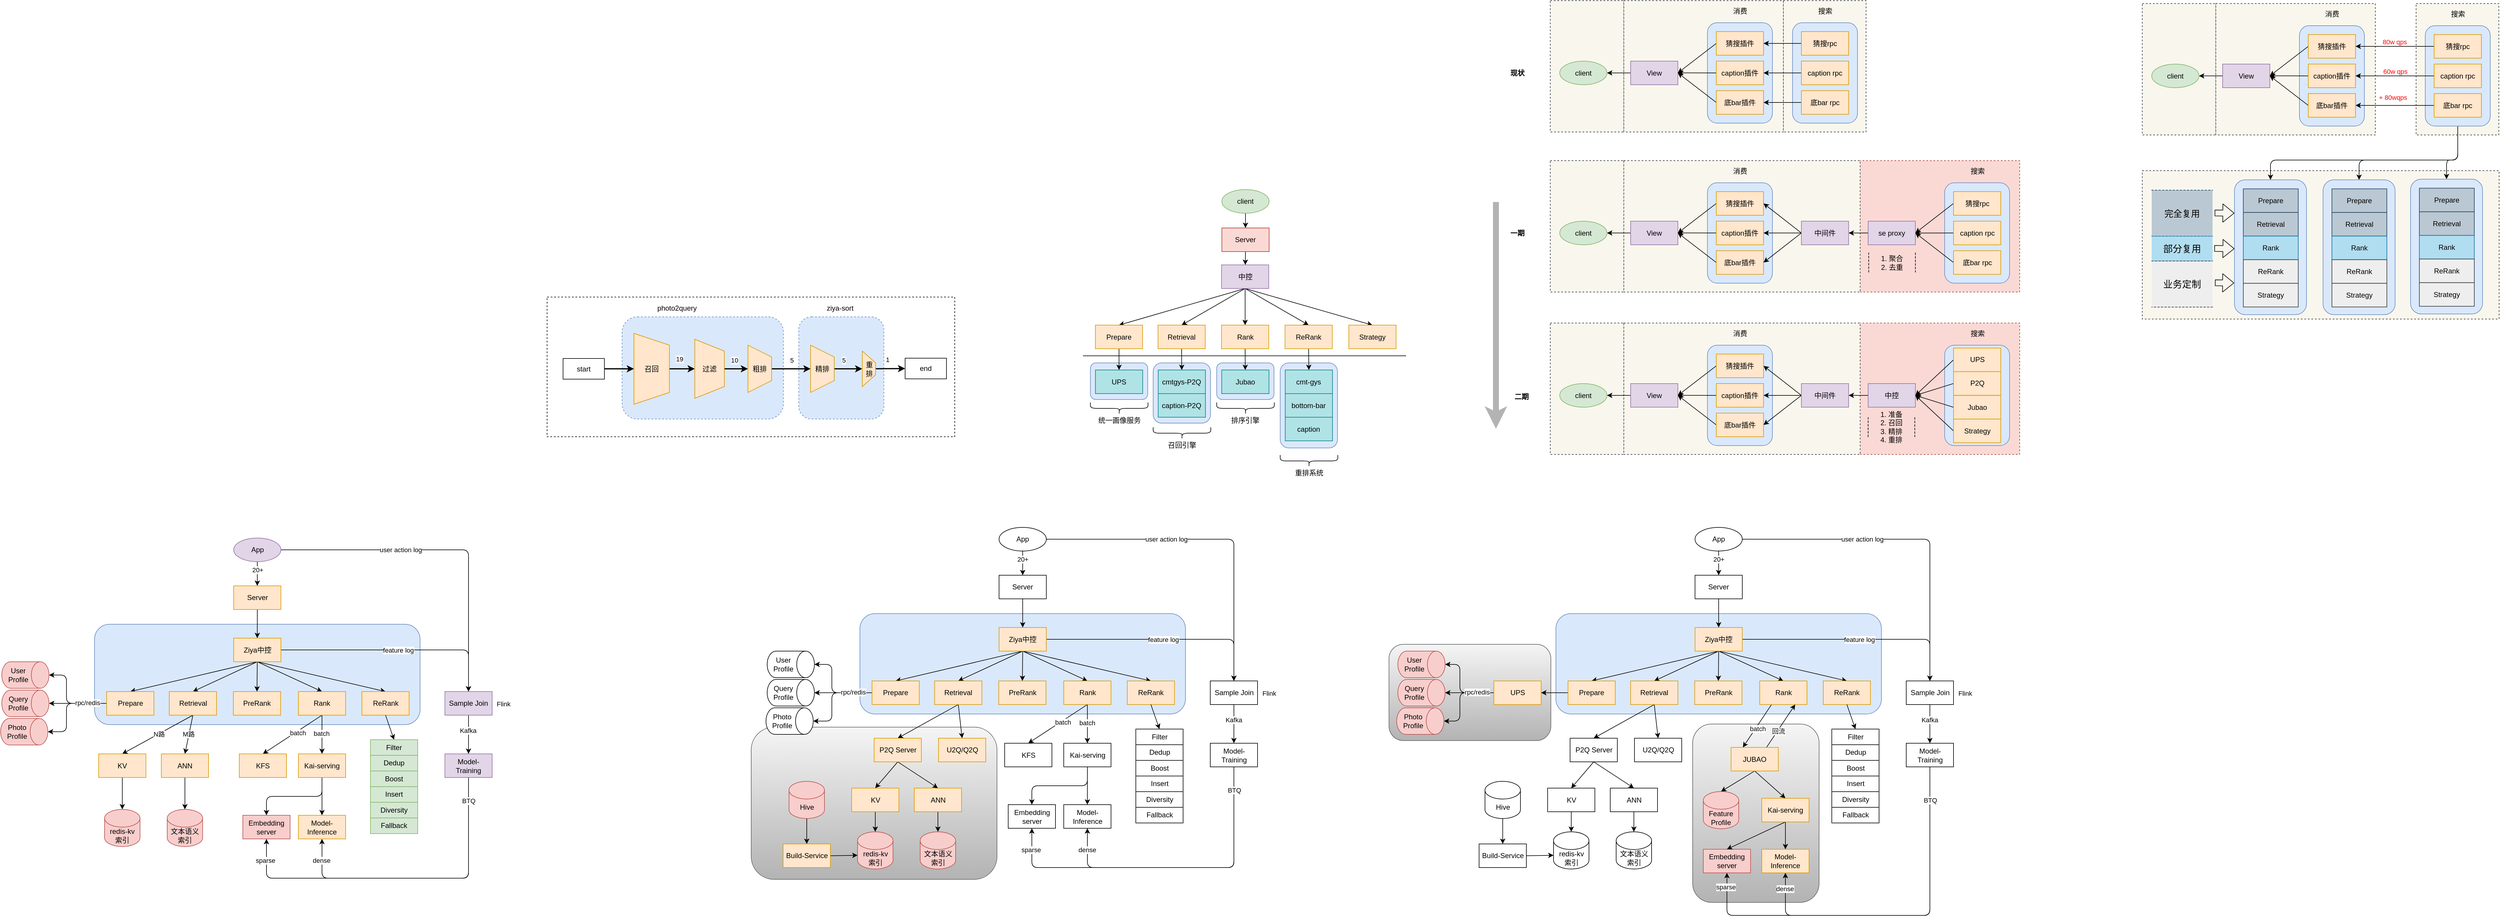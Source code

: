 <mxfile>
    <diagram id="Ah_k45tIWsF4jm5sD-Z9" name="第 1 页">
        <mxGraphModel dx="3730" dy="100" grid="0" gridSize="10" guides="1" tooltips="1" connect="1" arrows="0" fold="1" page="0" pageScale="1" pageWidth="827" pageHeight="1169" background="none" math="0" shadow="0">
            <root>
                <mxCell id="0"/>
                <mxCell id="1" parent="0"/>
                <mxCell id="684" value="" style="rounded=0;whiteSpace=wrap;html=1;dashed=1;fillColor=#f9f7ed;strokeColor=#36393d;" vertex="1" parent="1">
                    <mxGeometry x="1860" y="1212" width="604" height="251.25" as="geometry"/>
                </mxCell>
                <mxCell id="640" value="" style="rounded=1;whiteSpace=wrap;html=1;fillColor=#f5f5f5;strokeColor=#666666;gradientColor=#b3b3b3;" vertex="1" parent="1">
                    <mxGeometry x="1099" y="2149" width="214" height="302" as="geometry"/>
                </mxCell>
                <mxCell id="630" value="" style="rounded=1;whiteSpace=wrap;html=1;fillColor=#f5f5f5;strokeColor=#666666;gradientColor=#b3b3b3;" vertex="1" parent="1">
                    <mxGeometry x="585" y="2014" width="274" height="163" as="geometry"/>
                </mxCell>
                <mxCell id="551" value="" style="rounded=1;whiteSpace=wrap;html=1;fillColor=#f5f5f5;strokeColor=#666666;gradientColor=#b3b3b3;" vertex="1" parent="1">
                    <mxGeometry x="-494.5" y="2154.25" width="416" height="257.75" as="geometry"/>
                </mxCell>
                <mxCell id="206" value="" style="rounded=1;whiteSpace=wrap;html=1;fillColor=#dae8fc;strokeColor=#6c8ebf;" parent="1" vertex="1">
                    <mxGeometry x="79.62" y="1537.5" width="97" height="62" as="geometry"/>
                </mxCell>
                <mxCell id="186" value="" style="rounded=1;whiteSpace=wrap;html=1;fillColor=#dae8fc;strokeColor=#6c8ebf;" parent="1" vertex="1">
                    <mxGeometry x="293.37" y="1537.5" width="97" height="62" as="geometry"/>
                </mxCell>
                <mxCell id="185" value="" style="rounded=1;whiteSpace=wrap;html=1;fillColor=#dae8fc;strokeColor=#6c8ebf;" parent="1" vertex="1">
                    <mxGeometry x="185.87" y="1537.5" width="97" height="102" as="geometry"/>
                </mxCell>
                <mxCell id="138" value="" style="rounded=0;whiteSpace=wrap;html=1;dashed=1;fillColor=#f9f7ed;strokeColor=#36393d;" parent="1" vertex="1">
                    <mxGeometry x="858" y="924" width="124.5" height="222.5" as="geometry"/>
                </mxCell>
                <mxCell id="137" value="" style="rounded=0;whiteSpace=wrap;html=1;dashed=1;fillColor=#f9f7ed;strokeColor=#36393d;" parent="1" vertex="1">
                    <mxGeometry x="858" y="1470" width="124.5" height="222.5" as="geometry"/>
                </mxCell>
                <mxCell id="136" value="" style="rounded=0;whiteSpace=wrap;html=1;dashed=1;fillColor=#f9f7ed;strokeColor=#36393d;" parent="1" vertex="1">
                    <mxGeometry x="858" y="1195" width="124.5" height="222.5" as="geometry"/>
                </mxCell>
                <mxCell id="104" value="" style="rounded=0;whiteSpace=wrap;html=1;dashed=1;fillColor=#fad9d5;strokeColor=#ae4132;" parent="1" vertex="1">
                    <mxGeometry x="1380.5" y="1195" width="272" height="222.5" as="geometry"/>
                </mxCell>
                <mxCell id="103" value="" style="rounded=0;whiteSpace=wrap;html=1;dashed=1;fillColor=#f9f7ed;strokeColor=#36393d;" parent="1" vertex="1">
                    <mxGeometry x="1252.5" y="924" width="140" height="222.5" as="geometry"/>
                </mxCell>
                <mxCell id="73" value="" style="rounded=0;whiteSpace=wrap;html=1;dashed=1;fillColor=#f9f7ed;strokeColor=#36393d;" parent="1" vertex="1">
                    <mxGeometry x="982.5" y="924" width="270" height="222.5" as="geometry"/>
                </mxCell>
                <mxCell id="58" value="" style="rounded=1;whiteSpace=wrap;html=1;fillColor=#dae8fc;strokeColor=#6c8ebf;" parent="1" vertex="1">
                    <mxGeometry x="1124" y="961.5" width="110" height="170" as="geometry"/>
                </mxCell>
                <mxCell id="43" value="" style="rounded=0;whiteSpace=wrap;html=1;dashed=1;" parent="1" vertex="1">
                    <mxGeometry x="-840" y="1426" width="690" height="236.5" as="geometry"/>
                </mxCell>
                <mxCell id="39" value="&lt;div style=&quot;&quot;&gt;&lt;/div&gt;" style="rounded=1;whiteSpace=wrap;html=1;dashed=1;align=left;fillColor=#dae8fc;strokeColor=#6c8ebf;" parent="1" vertex="1">
                    <mxGeometry x="-414" y="1459.5" width="144" height="173" as="geometry"/>
                </mxCell>
                <mxCell id="38" value="&lt;div style=&quot;&quot;&gt;&lt;/div&gt;" style="rounded=1;whiteSpace=wrap;html=1;dashed=1;align=left;fillColor=#dae8fc;strokeColor=#6c8ebf;" parent="1" vertex="1">
                    <mxGeometry x="-713" y="1459.5" width="273" height="173" as="geometry"/>
                </mxCell>
                <mxCell id="2" style="edgeStyle=none;html=1;exitX=0.5;exitY=0;exitDx=0;exitDy=0;strokeWidth=2;fontStyle=0" parent="1" source="4" target="7" edge="1">
                    <mxGeometry relative="1" as="geometry"/>
                </mxCell>
                <mxCell id="3" value="19" style="edgeLabel;html=1;align=center;verticalAlign=middle;resizable=0;points=[];" parent="2" vertex="1" connectable="0">
                    <mxGeometry x="-0.12" y="2" relative="1" as="geometry">
                        <mxPoint x="-2" y="-15" as="offset"/>
                    </mxGeometry>
                </mxCell>
                <mxCell id="4" value="召回" style="shape=trapezoid;perimeter=trapezoidPerimeter;whiteSpace=wrap;html=1;fixedSize=1;direction=south;fillColor=#ffe6cc;strokeColor=#d79b00;" parent="1" vertex="1">
                    <mxGeometry x="-693" y="1487.5" width="60" height="120" as="geometry"/>
                </mxCell>
                <mxCell id="46" style="edgeStyle=none;html=1;exitX=0.5;exitY=0;exitDx=0;exitDy=0;entryX=0.5;entryY=1;entryDx=0;entryDy=0;strokeWidth=2;fontStyle=0" parent="1" source="7" target="44" edge="1">
                    <mxGeometry relative="1" as="geometry"/>
                </mxCell>
                <mxCell id="48" value="10" style="edgeLabel;html=1;align=center;verticalAlign=middle;resizable=0;points=[];" parent="46" vertex="1" connectable="0">
                    <mxGeometry x="-0.143" relative="1" as="geometry">
                        <mxPoint y="-15" as="offset"/>
                    </mxGeometry>
                </mxCell>
                <mxCell id="7" value="&lt;span style=&quot;font-weight: normal;&quot;&gt;过滤&lt;/span&gt;" style="shape=trapezoid;perimeter=trapezoidPerimeter;whiteSpace=wrap;html=1;fixedSize=1;direction=south;fillColor=#ffe6cc;strokeColor=#d79b00;fontStyle=1" parent="1" vertex="1">
                    <mxGeometry x="-590" y="1497.5" width="50" height="100" as="geometry"/>
                </mxCell>
                <mxCell id="8" value="" style="edgeStyle=none;html=1;strokeWidth=2;fontStyle=0" parent="1" source="10" target="13" edge="1">
                    <mxGeometry relative="1" as="geometry"/>
                </mxCell>
                <mxCell id="9" value="5" style="edgeLabel;html=1;align=center;verticalAlign=middle;resizable=0;points=[];" parent="8" vertex="1" connectable="0">
                    <mxGeometry x="-0.284" y="3" relative="1" as="geometry">
                        <mxPoint x="-1" y="-12" as="offset"/>
                    </mxGeometry>
                </mxCell>
                <mxCell id="10" value="精排" style="shape=trapezoid;perimeter=trapezoidPerimeter;whiteSpace=wrap;html=1;fixedSize=1;direction=south;fillColor=#ffe6cc;strokeColor=#d79b00;" parent="1" vertex="1">
                    <mxGeometry x="-394" y="1507.5" width="40" height="80" as="geometry"/>
                </mxCell>
                <mxCell id="11" value="" style="edgeStyle=none;html=1;entryX=0;entryY=0.5;entryDx=0;entryDy=0;strokeWidth=2;fontStyle=0" parent="1" source="13" target="28" edge="1">
                    <mxGeometry relative="1" as="geometry">
                        <mxPoint x="-234" y="1547.5" as="targetPoint"/>
                    </mxGeometry>
                </mxCell>
                <mxCell id="12" value="1" style="edgeLabel;html=1;align=center;verticalAlign=middle;resizable=0;points=[];" parent="11" vertex="1" connectable="0">
                    <mxGeometry x="0.36" relative="1" as="geometry">
                        <mxPoint x="-14" y="-15" as="offset"/>
                    </mxGeometry>
                </mxCell>
                <mxCell id="13" value="重排" style="shape=trapezoid;perimeter=trapezoidPerimeter;whiteSpace=wrap;html=1;fixedSize=1;direction=south;aspect=fixed;fillColor=#ffe6cc;strokeColor=#d79b00;" parent="1" vertex="1">
                    <mxGeometry x="-306.5" y="1517.5" width="22.5" height="60" as="geometry"/>
                </mxCell>
                <mxCell id="15" style="edgeStyle=none;html=1;exitX=1;exitY=0.5;exitDx=0;exitDy=0;entryX=0.5;entryY=1;entryDx=0;entryDy=0;strokeWidth=2;fontStyle=0" parent="1" source="14" target="4" edge="1">
                    <mxGeometry relative="1" as="geometry"/>
                </mxCell>
                <mxCell id="14" value="start" style="rounded=0;whiteSpace=wrap;html=1;" parent="1" vertex="1">
                    <mxGeometry x="-813" y="1530" width="70" height="35" as="geometry"/>
                </mxCell>
                <mxCell id="28" value="end" style="rounded=0;whiteSpace=wrap;html=1;" parent="1" vertex="1">
                    <mxGeometry x="-234" y="1529.5" width="70" height="35" as="geometry"/>
                </mxCell>
                <mxCell id="41" value="photo2query" style="text;html=1;strokeColor=none;fillColor=none;align=center;verticalAlign=middle;whiteSpace=wrap;rounded=0;dashed=1;" parent="1" vertex="1">
                    <mxGeometry x="-650" y="1429.5" width="60" height="30" as="geometry"/>
                </mxCell>
                <mxCell id="42" value="ziya-sort" style="text;html=1;strokeColor=none;fillColor=none;align=center;verticalAlign=middle;whiteSpace=wrap;rounded=0;dashed=1;" parent="1" vertex="1">
                    <mxGeometry x="-374" y="1429.5" width="60" height="30" as="geometry"/>
                </mxCell>
                <mxCell id="45" style="edgeStyle=none;html=1;exitX=0.5;exitY=0;exitDx=0;exitDy=0;entryX=0.5;entryY=1;entryDx=0;entryDy=0;strokeWidth=2;fontStyle=0" parent="1" source="44" target="10" edge="1">
                    <mxGeometry relative="1" as="geometry"/>
                </mxCell>
                <mxCell id="47" value="5" style="edgeLabel;html=1;align=center;verticalAlign=middle;resizable=0;points=[];" parent="45" vertex="1" connectable="0">
                    <mxGeometry x="-0.043" y="4" relative="1" as="geometry">
                        <mxPoint x="2" y="-11" as="offset"/>
                    </mxGeometry>
                </mxCell>
                <mxCell id="44" value="粗排" style="shape=trapezoid;perimeter=trapezoidPerimeter;whiteSpace=wrap;html=1;fixedSize=1;direction=south;fillColor=#ffe6cc;strokeColor=#d79b00;" parent="1" vertex="1">
                    <mxGeometry x="-500" y="1507.5" width="40" height="80" as="geometry"/>
                </mxCell>
                <mxCell id="63" style="edgeStyle=none;html=1;exitX=0;exitY=0.5;exitDx=0;exitDy=0;fontStyle=0" parent="1" source="51" target="62" edge="1">
                    <mxGeometry relative="1" as="geometry"/>
                </mxCell>
                <mxCell id="51" value="View" style="rounded=0;whiteSpace=wrap;html=1;fillColor=#e1d5e7;strokeColor=#9673a6;" parent="1" vertex="1">
                    <mxGeometry x="994" y="1026.5" width="80" height="40" as="geometry"/>
                </mxCell>
                <mxCell id="59" style="edgeStyle=none;html=1;exitX=0;exitY=0.5;exitDx=0;exitDy=0;entryX=1;entryY=0.5;entryDx=0;entryDy=0;fontStyle=0" parent="1" source="53" target="51" edge="1">
                    <mxGeometry relative="1" as="geometry"/>
                </mxCell>
                <mxCell id="53" value="猜搜插件" style="rounded=0;whiteSpace=wrap;html=1;fillColor=#ffe6cc;strokeColor=#d79b00;" parent="1" vertex="1">
                    <mxGeometry x="1139" y="976.5" width="80" height="40" as="geometry"/>
                </mxCell>
                <mxCell id="60" style="edgeStyle=none;html=1;exitX=0;exitY=0.5;exitDx=0;exitDy=0;fontStyle=0" parent="1" source="56" edge="1">
                    <mxGeometry relative="1" as="geometry">
                        <mxPoint x="1074" y="1046.333" as="targetPoint"/>
                    </mxGeometry>
                </mxCell>
                <mxCell id="56" value="caption插件" style="rounded=0;whiteSpace=wrap;html=1;fillColor=#ffe6cc;strokeColor=#d79b00;" parent="1" vertex="1">
                    <mxGeometry x="1139" y="1026.5" width="80" height="40" as="geometry"/>
                </mxCell>
                <mxCell id="61" style="edgeStyle=none;html=1;exitX=0;exitY=0.5;exitDx=0;exitDy=0;fontStyle=0" parent="1" source="57" edge="1">
                    <mxGeometry relative="1" as="geometry">
                        <mxPoint x="1074" y="1046.5" as="targetPoint"/>
                    </mxGeometry>
                </mxCell>
                <mxCell id="57" value="底bar插件" style="rounded=0;whiteSpace=wrap;html=1;fillColor=#ffe6cc;strokeColor=#d79b00;" parent="1" vertex="1">
                    <mxGeometry x="1139" y="1076.5" width="80" height="40" as="geometry"/>
                </mxCell>
                <mxCell id="62" value="client" style="ellipse;whiteSpace=wrap;html=1;fillColor=#d5e8d4;strokeColor=#82b366;" parent="1" vertex="1">
                    <mxGeometry x="874" y="1026.5" width="80" height="40" as="geometry"/>
                </mxCell>
                <mxCell id="64" value="" style="rounded=1;whiteSpace=wrap;html=1;fillColor=#dae8fc;strokeColor=#6c8ebf;" parent="1" vertex="1">
                    <mxGeometry x="1268" y="961.5" width="110" height="170" as="geometry"/>
                </mxCell>
                <mxCell id="68" style="edgeStyle=none;html=1;exitX=0;exitY=0.5;exitDx=0;exitDy=0;fontStyle=0" parent="1" source="65" target="53" edge="1">
                    <mxGeometry relative="1" as="geometry"/>
                </mxCell>
                <mxCell id="65" value="猜搜rpc" style="rounded=0;whiteSpace=wrap;html=1;fillColor=#ffe6cc;strokeColor=#d79b00;" parent="1" vertex="1">
                    <mxGeometry x="1283" y="976.5" width="80" height="40" as="geometry"/>
                </mxCell>
                <mxCell id="69" style="edgeStyle=none;html=1;exitX=0;exitY=0.5;exitDx=0;exitDy=0;fontStyle=0" parent="1" source="66" target="56" edge="1">
                    <mxGeometry relative="1" as="geometry"/>
                </mxCell>
                <mxCell id="66" value="caption rpc" style="rounded=0;whiteSpace=wrap;html=1;fillColor=#ffe6cc;strokeColor=#d79b00;" parent="1" vertex="1">
                    <mxGeometry x="1283" y="1026.5" width="80" height="40" as="geometry"/>
                </mxCell>
                <mxCell id="70" style="edgeStyle=none;html=1;exitX=0;exitY=0.5;exitDx=0;exitDy=0;fontStyle=0" parent="1" source="67" target="57" edge="1">
                    <mxGeometry relative="1" as="geometry"/>
                </mxCell>
                <mxCell id="67" value="底bar rpc" style="rounded=0;whiteSpace=wrap;html=1;fillColor=#ffe6cc;strokeColor=#d79b00;" parent="1" vertex="1">
                    <mxGeometry x="1283" y="1076.5" width="80" height="40" as="geometry"/>
                </mxCell>
                <mxCell id="71" value="消费" style="text;html=1;align=center;verticalAlign=middle;resizable=0;points=[];autosize=1;strokeColor=none;fillColor=none;" parent="1" vertex="1">
                    <mxGeometry x="1154" y="926.5" width="50" height="30" as="geometry"/>
                </mxCell>
                <mxCell id="72" value="搜索" style="text;html=1;align=center;verticalAlign=middle;resizable=0;points=[];autosize=1;strokeColor=none;fillColor=none;" parent="1" vertex="1">
                    <mxGeometry x="1298" y="926.5" width="50" height="30" as="geometry"/>
                </mxCell>
                <mxCell id="74" value="" style="rounded=0;whiteSpace=wrap;html=1;dashed=1;fillColor=#f9f7ed;strokeColor=#36393d;" parent="1" vertex="1">
                    <mxGeometry x="982.5" y="1195" width="400" height="222.5" as="geometry"/>
                </mxCell>
                <mxCell id="75" value="" style="rounded=1;whiteSpace=wrap;html=1;fillColor=#dae8fc;strokeColor=#6c8ebf;" parent="1" vertex="1">
                    <mxGeometry x="1124" y="1232.5" width="110" height="170" as="geometry"/>
                </mxCell>
                <mxCell id="76" style="edgeStyle=none;html=1;exitX=0;exitY=0.5;exitDx=0;exitDy=0;fontStyle=0" parent="1" source="77" target="84" edge="1">
                    <mxGeometry relative="1" as="geometry"/>
                </mxCell>
                <mxCell id="77" value="View" style="rounded=0;whiteSpace=wrap;html=1;fillColor=#e1d5e7;strokeColor=#9673a6;" parent="1" vertex="1">
                    <mxGeometry x="994" y="1297.5" width="80" height="40" as="geometry"/>
                </mxCell>
                <mxCell id="78" style="edgeStyle=none;html=1;exitX=0;exitY=0.5;exitDx=0;exitDy=0;entryX=1;entryY=0.5;entryDx=0;entryDy=0;fontStyle=0" parent="1" source="79" target="77" edge="1">
                    <mxGeometry relative="1" as="geometry"/>
                </mxCell>
                <mxCell id="79" value="猜搜插件" style="rounded=0;whiteSpace=wrap;html=1;fillColor=#ffe6cc;strokeColor=#d79b00;" parent="1" vertex="1">
                    <mxGeometry x="1139" y="1247.5" width="80" height="40" as="geometry"/>
                </mxCell>
                <mxCell id="80" style="edgeStyle=none;html=1;exitX=0;exitY=0.5;exitDx=0;exitDy=0;fontStyle=0" parent="1" source="81" edge="1">
                    <mxGeometry relative="1" as="geometry">
                        <mxPoint x="1074" y="1317.333" as="targetPoint"/>
                    </mxGeometry>
                </mxCell>
                <mxCell id="81" value="caption插件" style="rounded=0;whiteSpace=wrap;html=1;fillColor=#ffe6cc;strokeColor=#d79b00;" parent="1" vertex="1">
                    <mxGeometry x="1139" y="1297.5" width="80" height="40" as="geometry"/>
                </mxCell>
                <mxCell id="82" style="edgeStyle=none;html=1;exitX=0;exitY=0.5;exitDx=0;exitDy=0;fontStyle=0" parent="1" source="83" edge="1">
                    <mxGeometry relative="1" as="geometry">
                        <mxPoint x="1074" y="1317.5" as="targetPoint"/>
                    </mxGeometry>
                </mxCell>
                <mxCell id="83" value="底bar插件" style="rounded=0;whiteSpace=wrap;html=1;fillColor=#ffe6cc;strokeColor=#d79b00;" parent="1" vertex="1">
                    <mxGeometry x="1139" y="1347.5" width="80" height="40" as="geometry"/>
                </mxCell>
                <mxCell id="84" value="client" style="ellipse;whiteSpace=wrap;html=1;fillColor=#d5e8d4;strokeColor=#82b366;" parent="1" vertex="1">
                    <mxGeometry x="874" y="1297.5" width="80" height="40" as="geometry"/>
                </mxCell>
                <mxCell id="85" value="" style="rounded=1;whiteSpace=wrap;html=1;fillColor=#dae8fc;strokeColor=#6c8ebf;" parent="1" vertex="1">
                    <mxGeometry x="1525.5" y="1232.5" width="110" height="170" as="geometry"/>
                </mxCell>
                <mxCell id="95" style="edgeStyle=none;html=1;exitX=0;exitY=0.5;exitDx=0;exitDy=0;entryX=1;entryY=0.5;entryDx=0;entryDy=0;" parent="1" source="87" target="94" edge="1">
                    <mxGeometry relative="1" as="geometry"/>
                </mxCell>
                <mxCell id="87" value="猜搜rpc" style="rounded=0;whiteSpace=wrap;html=1;fillColor=#ffe6cc;strokeColor=#d79b00;" parent="1" vertex="1">
                    <mxGeometry x="1540.5" y="1247.5" width="80" height="40" as="geometry"/>
                </mxCell>
                <mxCell id="96" style="edgeStyle=none;html=1;exitX=0;exitY=0.5;exitDx=0;exitDy=0;" parent="1" source="89" edge="1">
                    <mxGeometry relative="1" as="geometry">
                        <mxPoint x="1475.5" y="1317.667" as="targetPoint"/>
                    </mxGeometry>
                </mxCell>
                <mxCell id="89" value="caption rpc" style="rounded=0;whiteSpace=wrap;html=1;fillColor=#ffe6cc;strokeColor=#d79b00;" parent="1" vertex="1">
                    <mxGeometry x="1540.5" y="1297.5" width="80" height="40" as="geometry"/>
                </mxCell>
                <mxCell id="97" style="edgeStyle=none;html=1;exitX=0;exitY=0.5;exitDx=0;exitDy=0;entryX=1;entryY=0.5;entryDx=0;entryDy=0;" parent="1" source="91" target="94" edge="1">
                    <mxGeometry relative="1" as="geometry">
                        <mxPoint x="1485.5" y="1335" as="targetPoint"/>
                    </mxGeometry>
                </mxCell>
                <mxCell id="91" value="底bar rpc" style="rounded=0;whiteSpace=wrap;html=1;fillColor=#ffe6cc;strokeColor=#d79b00;" parent="1" vertex="1">
                    <mxGeometry x="1540.5" y="1347.5" width="80" height="40" as="geometry"/>
                </mxCell>
                <mxCell id="92" value="消费" style="text;html=1;align=center;verticalAlign=middle;resizable=0;points=[];autosize=1;strokeColor=none;fillColor=none;" parent="1" vertex="1">
                    <mxGeometry x="1154" y="1197.5" width="50" height="30" as="geometry"/>
                </mxCell>
                <mxCell id="93" value="搜索" style="text;html=1;align=center;verticalAlign=middle;resizable=0;points=[];autosize=1;strokeColor=none;fillColor=none;" parent="1" vertex="1">
                    <mxGeometry x="1555.5" y="1197.5" width="50" height="30" as="geometry"/>
                </mxCell>
                <mxCell id="102" style="edgeStyle=none;html=1;exitX=0;exitY=0.5;exitDx=0;exitDy=0;" parent="1" source="94" target="98" edge="1">
                    <mxGeometry relative="1" as="geometry"/>
                </mxCell>
                <mxCell id="94" value="se proxy" style="rounded=0;whiteSpace=wrap;html=1;fillColor=#e1d5e7;strokeColor=#9673a6;" parent="1" vertex="1">
                    <mxGeometry x="1396" y="1297.5" width="80" height="40" as="geometry"/>
                </mxCell>
                <mxCell id="99" style="edgeStyle=none;html=1;exitX=0;exitY=0.5;exitDx=0;exitDy=0;entryX=1;entryY=0.5;entryDx=0;entryDy=0;" parent="1" source="98" target="79" edge="1">
                    <mxGeometry relative="1" as="geometry"/>
                </mxCell>
                <mxCell id="100" style="edgeStyle=none;html=1;exitX=0;exitY=0.5;exitDx=0;exitDy=0;" parent="1" source="98" target="81" edge="1">
                    <mxGeometry relative="1" as="geometry"/>
                </mxCell>
                <mxCell id="101" style="edgeStyle=none;html=1;exitX=0;exitY=0.5;exitDx=0;exitDy=0;entryX=1;entryY=0.5;entryDx=0;entryDy=0;" parent="1" source="98" target="83" edge="1">
                    <mxGeometry relative="1" as="geometry"/>
                </mxCell>
                <mxCell id="98" value="中间件" style="rounded=0;whiteSpace=wrap;html=1;fillColor=#e1d5e7;strokeColor=#9673a6;" parent="1" vertex="1">
                    <mxGeometry x="1283" y="1297.5" width="80" height="40" as="geometry"/>
                </mxCell>
                <mxCell id="105" value="" style="rounded=0;whiteSpace=wrap;html=1;dashed=1;fillColor=#fad9d5;strokeColor=#ae4132;" parent="1" vertex="1">
                    <mxGeometry x="1380.5" y="1470" width="272" height="222.5" as="geometry"/>
                </mxCell>
                <mxCell id="106" value="" style="rounded=0;whiteSpace=wrap;html=1;dashed=1;fillColor=#f9f7ed;strokeColor=#36393d;" parent="1" vertex="1">
                    <mxGeometry x="982.5" y="1470" width="400" height="222.5" as="geometry"/>
                </mxCell>
                <mxCell id="107" value="" style="rounded=1;whiteSpace=wrap;html=1;fillColor=#dae8fc;strokeColor=#6c8ebf;" parent="1" vertex="1">
                    <mxGeometry x="1124" y="1507.5" width="110" height="170" as="geometry"/>
                </mxCell>
                <mxCell id="108" style="edgeStyle=none;html=1;exitX=0;exitY=0.5;exitDx=0;exitDy=0;fontStyle=0" parent="1" source="109" target="116" edge="1">
                    <mxGeometry relative="1" as="geometry"/>
                </mxCell>
                <mxCell id="109" value="View" style="rounded=0;whiteSpace=wrap;html=1;fillColor=#e1d5e7;strokeColor=#9673a6;" parent="1" vertex="1">
                    <mxGeometry x="994" y="1572.5" width="80" height="40" as="geometry"/>
                </mxCell>
                <mxCell id="110" style="edgeStyle=none;html=1;exitX=0;exitY=0.5;exitDx=0;exitDy=0;entryX=1;entryY=0.5;entryDx=0;entryDy=0;fontStyle=0" parent="1" source="111" target="109" edge="1">
                    <mxGeometry relative="1" as="geometry"/>
                </mxCell>
                <mxCell id="111" value="猜搜插件" style="rounded=0;whiteSpace=wrap;html=1;fillColor=#ffe6cc;strokeColor=#d79b00;" parent="1" vertex="1">
                    <mxGeometry x="1139" y="1522.5" width="80" height="40" as="geometry"/>
                </mxCell>
                <mxCell id="112" style="edgeStyle=none;html=1;exitX=0;exitY=0.5;exitDx=0;exitDy=0;fontStyle=0" parent="1" source="113" edge="1">
                    <mxGeometry relative="1" as="geometry">
                        <mxPoint x="1074" y="1592.333" as="targetPoint"/>
                    </mxGeometry>
                </mxCell>
                <mxCell id="113" value="caption插件" style="rounded=0;whiteSpace=wrap;html=1;fillColor=#ffe6cc;strokeColor=#d79b00;" parent="1" vertex="1">
                    <mxGeometry x="1139" y="1572.5" width="80" height="40" as="geometry"/>
                </mxCell>
                <mxCell id="114" style="edgeStyle=none;html=1;exitX=0;exitY=0.5;exitDx=0;exitDy=0;fontStyle=0" parent="1" source="115" edge="1">
                    <mxGeometry relative="1" as="geometry">
                        <mxPoint x="1074" y="1592.5" as="targetPoint"/>
                    </mxGeometry>
                </mxCell>
                <mxCell id="115" value="底bar插件" style="rounded=0;whiteSpace=wrap;html=1;fillColor=#ffe6cc;strokeColor=#d79b00;" parent="1" vertex="1">
                    <mxGeometry x="1139" y="1622.5" width="80" height="40" as="geometry"/>
                </mxCell>
                <mxCell id="116" value="client" style="ellipse;whiteSpace=wrap;html=1;fillColor=#d5e8d4;strokeColor=#82b366;" parent="1" vertex="1">
                    <mxGeometry x="874" y="1572.5" width="80" height="40" as="geometry"/>
                </mxCell>
                <mxCell id="124" value="消费" style="text;html=1;align=center;verticalAlign=middle;resizable=0;points=[];autosize=1;strokeColor=none;fillColor=none;" parent="1" vertex="1">
                    <mxGeometry x="1154" y="1472.5" width="50" height="30" as="geometry"/>
                </mxCell>
                <mxCell id="125" value="搜索" style="text;html=1;align=center;verticalAlign=middle;resizable=0;points=[];autosize=1;strokeColor=none;fillColor=none;" parent="1" vertex="1">
                    <mxGeometry x="1555.5" y="1472.5" width="50" height="30" as="geometry"/>
                </mxCell>
                <mxCell id="126" style="edgeStyle=none;html=1;exitX=0;exitY=0.5;exitDx=0;exitDy=0;" parent="1" source="127" target="131" edge="1">
                    <mxGeometry relative="1" as="geometry"/>
                </mxCell>
                <mxCell id="127" value="中控" style="rounded=0;whiteSpace=wrap;html=1;fillColor=#e1d5e7;strokeColor=#9673a6;" parent="1" vertex="1">
                    <mxGeometry x="1396" y="1572.5" width="80" height="40" as="geometry"/>
                </mxCell>
                <mxCell id="128" style="edgeStyle=none;html=1;exitX=0;exitY=0.5;exitDx=0;exitDy=0;entryX=1;entryY=0.5;entryDx=0;entryDy=0;" parent="1" source="131" target="111" edge="1">
                    <mxGeometry relative="1" as="geometry"/>
                </mxCell>
                <mxCell id="129" style="edgeStyle=none;html=1;exitX=0;exitY=0.5;exitDx=0;exitDy=0;" parent="1" source="131" target="113" edge="1">
                    <mxGeometry relative="1" as="geometry"/>
                </mxCell>
                <mxCell id="130" style="edgeStyle=none;html=1;exitX=0;exitY=0.5;exitDx=0;exitDy=0;entryX=1;entryY=0.5;entryDx=0;entryDy=0;" parent="1" source="131" target="115" edge="1">
                    <mxGeometry relative="1" as="geometry"/>
                </mxCell>
                <mxCell id="131" value="中间件" style="rounded=0;whiteSpace=wrap;html=1;fillColor=#e1d5e7;strokeColor=#9673a6;" parent="1" vertex="1">
                    <mxGeometry x="1283" y="1572.5" width="80" height="40" as="geometry"/>
                </mxCell>
                <mxCell id="134" value="1. 聚合&lt;br&gt;2. 去重" style="shape=partialRectangle;whiteSpace=wrap;html=1;bottom=0;top=0;fillColor=none;dashed=1;" parent="1" vertex="1">
                    <mxGeometry x="1397" y="1351.25" width="79" height="32.5" as="geometry"/>
                </mxCell>
                <mxCell id="135" value="1. 准备&lt;br&gt;2. 召回&lt;br&gt;3. 精排&lt;br&gt;4. 重排" style="shape=partialRectangle;whiteSpace=wrap;html=1;bottom=0;top=0;fillColor=none;dashed=1;" parent="1" vertex="1">
                    <mxGeometry x="1396" y="1630" width="79" height="32.5" as="geometry"/>
                </mxCell>
                <mxCell id="139" value="" style="rounded=1;whiteSpace=wrap;html=1;fillColor=#dae8fc;strokeColor=#6c8ebf;" parent="1" vertex="1">
                    <mxGeometry x="1525.5" y="1507.5" width="110" height="170" as="geometry"/>
                </mxCell>
                <mxCell id="144" style="edgeStyle=none;html=1;exitX=0;exitY=0.5;exitDx=0;exitDy=0;entryX=1;entryY=0.5;entryDx=0;entryDy=0;" parent="1" source="140" target="127" edge="1">
                    <mxGeometry relative="1" as="geometry"/>
                </mxCell>
                <mxCell id="140" value="UPS" style="rounded=0;whiteSpace=wrap;html=1;fillColor=#ffe6cc;strokeColor=#d79b00;" parent="1" vertex="1">
                    <mxGeometry x="1540.5" y="1512.37" width="80" height="40" as="geometry"/>
                </mxCell>
                <mxCell id="146" style="edgeStyle=none;html=1;exitX=0;exitY=0.5;exitDx=0;exitDy=0;entryX=1;entryY=0.5;entryDx=0;entryDy=0;" parent="1" source="141" target="127" edge="1">
                    <mxGeometry relative="1" as="geometry"/>
                </mxCell>
                <mxCell id="141" value="P2Q" style="rounded=0;whiteSpace=wrap;html=1;fillColor=#ffe6cc;strokeColor=#d79b00;" parent="1" vertex="1">
                    <mxGeometry x="1540.5" y="1552.37" width="80" height="40" as="geometry"/>
                </mxCell>
                <mxCell id="147" style="edgeStyle=none;html=1;exitX=0;exitY=0.5;exitDx=0;exitDy=0;entryX=1;entryY=0.5;entryDx=0;entryDy=0;" parent="1" source="142" target="127" edge="1">
                    <mxGeometry relative="1" as="geometry"/>
                </mxCell>
                <mxCell id="142" value="Jubao" style="rounded=0;whiteSpace=wrap;html=1;fillColor=#ffe6cc;strokeColor=#d79b00;" parent="1" vertex="1">
                    <mxGeometry x="1540.5" y="1592.62" width="80" height="40" as="geometry"/>
                </mxCell>
                <mxCell id="149" style="edgeStyle=none;html=1;exitX=0;exitY=0.5;exitDx=0;exitDy=0;entryX=1;entryY=0.5;entryDx=0;entryDy=0;" parent="1" source="148" target="127" edge="1">
                    <mxGeometry relative="1" as="geometry"/>
                </mxCell>
                <mxCell id="148" value="Strategy" style="rounded=0;whiteSpace=wrap;html=1;fillColor=#ffe6cc;strokeColor=#d79b00;" parent="1" vertex="1">
                    <mxGeometry x="1540.5" y="1632.62" width="80" height="40" as="geometry"/>
                </mxCell>
                <mxCell id="163" style="edgeStyle=none;html=1;exitX=0.5;exitY=1;exitDx=0;exitDy=0;entryX=0.5;entryY=0;entryDx=0;entryDy=0;" parent="1" source="152" target="156" edge="1">
                    <mxGeometry relative="1" as="geometry"/>
                </mxCell>
                <mxCell id="164" style="edgeStyle=none;html=1;exitX=0.5;exitY=1;exitDx=0;exitDy=0;entryX=0.5;entryY=0;entryDx=0;entryDy=0;" parent="1" source="152" target="158" edge="1">
                    <mxGeometry relative="1" as="geometry"/>
                </mxCell>
                <mxCell id="165" style="edgeStyle=none;html=1;exitX=0.5;exitY=1;exitDx=0;exitDy=0;entryX=0.5;entryY=0;entryDx=0;entryDy=0;" parent="1" source="152" target="160" edge="1">
                    <mxGeometry relative="1" as="geometry"/>
                </mxCell>
                <mxCell id="166" style="edgeStyle=none;html=1;exitX=0.5;exitY=1;exitDx=0;exitDy=0;entryX=0.5;entryY=0;entryDx=0;entryDy=0;" parent="1" source="152" target="162" edge="1">
                    <mxGeometry relative="1" as="geometry"/>
                </mxCell>
                <mxCell id="214" style="edgeStyle=none;html=1;exitX=0.5;exitY=1;exitDx=0;exitDy=0;entryX=0.5;entryY=0;entryDx=0;entryDy=0;" parent="1" source="152" target="213" edge="1">
                    <mxGeometry relative="1" as="geometry"/>
                </mxCell>
                <mxCell id="152" value="中控" style="rounded=0;whiteSpace=wrap;html=1;fillColor=#e1d5e7;strokeColor=#9673a6;" parent="1" vertex="1">
                    <mxGeometry x="301.5" y="1371.5" width="80" height="40" as="geometry"/>
                </mxCell>
                <mxCell id="154" value="" style="rounded=1;whiteSpace=wrap;html=1;fillColor=#dae8fc;strokeColor=#6c8ebf;" parent="1" vertex="1">
                    <mxGeometry x="400.87" y="1537.5" width="97" height="144" as="geometry"/>
                </mxCell>
                <mxCell id="211" style="edgeStyle=none;html=1;exitX=0.5;exitY=1;exitDx=0;exitDy=0;entryX=0.5;entryY=0;entryDx=0;entryDy=0;" parent="1" source="156" target="207" edge="1">
                    <mxGeometry relative="1" as="geometry"/>
                </mxCell>
                <mxCell id="156" value="Prepare" style="rounded=0;whiteSpace=wrap;html=1;fillColor=#ffe6cc;strokeColor=#d79b00;" parent="1" vertex="1">
                    <mxGeometry x="88" y="1473.5" width="80" height="40" as="geometry"/>
                </mxCell>
                <mxCell id="177" style="edgeStyle=none;html=1;exitX=0.5;exitY=1;exitDx=0;exitDy=0;" parent="1" source="158" target="167" edge="1">
                    <mxGeometry relative="1" as="geometry"/>
                </mxCell>
                <mxCell id="158" value="Retrieval" style="rounded=0;whiteSpace=wrap;html=1;fillColor=#ffe6cc;strokeColor=#d79b00;" parent="1" vertex="1">
                    <mxGeometry x="194" y="1473.5" width="80" height="40" as="geometry"/>
                </mxCell>
                <mxCell id="170" style="edgeStyle=none;html=1;exitX=0.5;exitY=1;exitDx=0;exitDy=0;" parent="1" source="160" target="169" edge="1">
                    <mxGeometry relative="1" as="geometry"/>
                </mxCell>
                <mxCell id="160" value="Rank" style="rounded=0;whiteSpace=wrap;html=1;fillColor=#ffe6cc;strokeColor=#d79b00;" parent="1" vertex="1">
                    <mxGeometry x="301.5" y="1473.5" width="80" height="40" as="geometry"/>
                </mxCell>
                <mxCell id="181" style="edgeStyle=none;html=1;exitX=0.5;exitY=1;exitDx=0;exitDy=0;entryX=0.5;entryY=0;entryDx=0;entryDy=0;" parent="1" source="162" target="178" edge="1">
                    <mxGeometry relative="1" as="geometry"/>
                </mxCell>
                <mxCell id="162" value="ReRank" style="rounded=0;whiteSpace=wrap;html=1;fillColor=#ffe6cc;strokeColor=#d79b00;" parent="1" vertex="1">
                    <mxGeometry x="409" y="1473.5" width="80" height="40" as="geometry"/>
                </mxCell>
                <mxCell id="167" value="cmtgys-P2Q" style="rounded=0;whiteSpace=wrap;html=1;fillColor=#b0e3e6;strokeColor=#0e8088;" parent="1" vertex="1">
                    <mxGeometry x="194.37" y="1549.5" width="80" height="40" as="geometry"/>
                </mxCell>
                <mxCell id="168" value="caption-P2Q" style="rounded=0;whiteSpace=wrap;html=1;fillColor=#b0e3e6;strokeColor=#0e8088;" parent="1" vertex="1">
                    <mxGeometry x="194.37" y="1589.5" width="80" height="40" as="geometry"/>
                </mxCell>
                <mxCell id="169" value="Jubao" style="rounded=0;whiteSpace=wrap;html=1;fillColor=#b0e3e6;strokeColor=#0e8088;" parent="1" vertex="1">
                    <mxGeometry x="301.87" y="1549.5" width="80" height="40" as="geometry"/>
                </mxCell>
                <mxCell id="174" style="edgeStyle=none;html=1;exitX=0.5;exitY=1;exitDx=0;exitDy=0;" parent="1" source="173" target="152" edge="1">
                    <mxGeometry relative="1" as="geometry"/>
                </mxCell>
                <mxCell id="173" value="Server" style="rounded=0;whiteSpace=wrap;html=1;fillColor=#fad9d5;strokeColor=#ae4132;" parent="1" vertex="1">
                    <mxGeometry x="302.12" y="1309" width="80" height="40" as="geometry"/>
                </mxCell>
                <mxCell id="176" style="edgeStyle=none;html=1;exitX=0.5;exitY=1;exitDx=0;exitDy=0;" parent="1" source="175" target="173" edge="1">
                    <mxGeometry relative="1" as="geometry"/>
                </mxCell>
                <mxCell id="175" value="client" style="ellipse;whiteSpace=wrap;html=1;fillColor=#d5e8d4;strokeColor=#82b366;" parent="1" vertex="1">
                    <mxGeometry x="302.12" y="1244" width="80" height="40" as="geometry"/>
                </mxCell>
                <mxCell id="178" value="cmt-gys" style="rounded=0;whiteSpace=wrap;html=1;fillColor=#b0e3e6;strokeColor=#0e8088;" parent="1" vertex="1">
                    <mxGeometry x="409.37" y="1549.5" width="80" height="40" as="geometry"/>
                </mxCell>
                <mxCell id="179" value="bottom-bar" style="rounded=0;whiteSpace=wrap;html=1;fillColor=#b0e3e6;strokeColor=#0e8088;" parent="1" vertex="1">
                    <mxGeometry x="409.37" y="1589.5" width="80" height="40" as="geometry"/>
                </mxCell>
                <mxCell id="180" value="caption" style="rounded=0;whiteSpace=wrap;html=1;fillColor=#b0e3e6;strokeColor=#0e8088;" parent="1" vertex="1">
                    <mxGeometry x="409.37" y="1629.5" width="80" height="40" as="geometry"/>
                </mxCell>
                <mxCell id="192" value="重排系统" style="shape=curlyBracket;whiteSpace=wrap;html=1;rounded=1;flipH=1;labelPosition=center;verticalLabelPosition=bottom;align=center;verticalAlign=middle;direction=north;horizontal=1;" parent="1" vertex="1">
                    <mxGeometry x="400.87" y="1693.5" width="97.5" height="20" as="geometry"/>
                </mxCell>
                <mxCell id="197" value="召回引擎" style="shape=curlyBracket;whiteSpace=wrap;html=1;rounded=1;flipH=1;labelPosition=center;verticalLabelPosition=bottom;align=center;verticalAlign=middle;direction=north;horizontal=1;" parent="1" vertex="1">
                    <mxGeometry x="185.87" y="1646.5" width="97.5" height="20" as="geometry"/>
                </mxCell>
                <mxCell id="198" value="排序引擎" style="shape=curlyBracket;whiteSpace=wrap;html=1;rounded=1;flipH=1;labelPosition=center;verticalLabelPosition=bottom;align=center;verticalAlign=middle;direction=north;horizontal=1;" parent="1" vertex="1">
                    <mxGeometry x="293.37" y="1604.5" width="97.5" height="20" as="geometry"/>
                </mxCell>
                <mxCell id="207" value="UPS" style="rounded=0;whiteSpace=wrap;html=1;fillColor=#b0e3e6;strokeColor=#0e8088;" parent="1" vertex="1">
                    <mxGeometry x="88.12" y="1549.5" width="80" height="40" as="geometry"/>
                </mxCell>
                <mxCell id="208" value="统一画像服务" style="shape=curlyBracket;whiteSpace=wrap;html=1;rounded=1;flipH=1;labelPosition=center;verticalLabelPosition=bottom;align=center;verticalAlign=middle;direction=north;horizontal=1;" parent="1" vertex="1">
                    <mxGeometry x="79.62" y="1604.5" width="97.5" height="20" as="geometry"/>
                </mxCell>
                <mxCell id="212" value="" style="line;strokeWidth=1;html=1;" parent="1" vertex="1">
                    <mxGeometry x="67" y="1520.5" width="547" height="10" as="geometry"/>
                </mxCell>
                <mxCell id="213" value="Strategy" style="rounded=0;whiteSpace=wrap;html=1;fillColor=#ffe6cc;strokeColor=#d79b00;" parent="1" vertex="1">
                    <mxGeometry x="517" y="1473.5" width="80" height="40" as="geometry"/>
                </mxCell>
                <UserObject label="&lt;span&gt;现状&lt;/span&gt;" placeholders="1" name="Variable" id="222">
                    <mxCell style="text;html=1;strokeColor=none;fillColor=none;align=center;verticalAlign=middle;whiteSpace=wrap;overflow=hidden;fontStyle=1" parent="1" vertex="1">
                        <mxGeometry x="785" y="1036.5" width="35" height="20" as="geometry"/>
                    </mxCell>
                </UserObject>
                <UserObject label="&lt;span&gt;一期&lt;/span&gt;" placeholders="1" name="Variable" id="223">
                    <mxCell style="text;html=1;strokeColor=none;fillColor=none;align=center;verticalAlign=middle;whiteSpace=wrap;overflow=hidden;fontStyle=1" parent="1" vertex="1">
                        <mxGeometry x="785" y="1307.5" width="35" height="20" as="geometry"/>
                    </mxCell>
                </UserObject>
                <UserObject label="&lt;span&gt;二期&lt;/span&gt;" placeholders="1" name="Variable" id="224">
                    <mxCell style="text;html=1;strokeColor=none;fillColor=none;align=center;verticalAlign=middle;whiteSpace=wrap;overflow=hidden;fontStyle=1" parent="1" vertex="1">
                        <mxGeometry x="792" y="1584.5" width="35" height="20" as="geometry"/>
                    </mxCell>
                </UserObject>
                <mxCell id="225" value="" style="endArrow=classic;html=1;rounded=0;strokeWidth=10;strokeColor=#B3B3B3;fontSize=12;fontStyle=1" parent="1" edge="1">
                    <mxGeometry width="50" height="50" relative="1" as="geometry">
                        <mxPoint x="766" y="1265" as="sourcePoint"/>
                        <mxPoint x="766" y="1649" as="targetPoint"/>
                    </mxGeometry>
                </mxCell>
                <mxCell id="347" value="" style="rounded=1;whiteSpace=wrap;html=1;fillColor=#dae8fc;strokeColor=#6c8ebf;" vertex="1" parent="1">
                    <mxGeometry x="-310.5" y="1962" width="551" height="170" as="geometry"/>
                </mxCell>
                <mxCell id="348" style="edgeStyle=none;html=1;exitX=0.5;exitY=1;exitDx=0;exitDy=0;entryX=0.5;entryY=0;entryDx=0;entryDy=0;" edge="1" parent="1" source="355" target="358">
                    <mxGeometry relative="1" as="geometry">
                        <mxPoint x="-207.5" y="1978.5" as="sourcePoint"/>
                    </mxGeometry>
                </mxCell>
                <mxCell id="349" style="edgeStyle=none;html=1;exitX=0.5;exitY=1;exitDx=0;exitDy=0;entryX=0.5;entryY=0;entryDx=0;entryDy=0;" edge="1" parent="1" source="355" target="363">
                    <mxGeometry relative="1" as="geometry">
                        <mxPoint x="76" y="1978.5" as="sourcePoint"/>
                    </mxGeometry>
                </mxCell>
                <mxCell id="350" style="edgeStyle=none;html=1;exitX=0.5;exitY=1;exitDx=0;exitDy=0;entryX=0.5;entryY=0;entryDx=0;entryDy=0;" edge="1" parent="1" source="355" target="364">
                    <mxGeometry relative="1" as="geometry">
                        <mxPoint x="76" y="1978.5" as="sourcePoint"/>
                    </mxGeometry>
                </mxCell>
                <mxCell id="351" style="html=1;exitX=0.5;exitY=1;exitDx=0;exitDy=0;entryX=0.5;entryY=0;entryDx=0;entryDy=0;" edge="1" parent="1" source="355" target="386">
                    <mxGeometry relative="1" as="geometry">
                        <mxPoint x="-207.5" y="1978.5" as="sourcePoint"/>
                    </mxGeometry>
                </mxCell>
                <mxCell id="352" style="edgeStyle=none;html=1;exitX=0.5;exitY=1;exitDx=0;exitDy=0;entryX=0.5;entryY=0;entryDx=0;entryDy=0;" edge="1" parent="1" source="355" target="398">
                    <mxGeometry relative="1" as="geometry"/>
                </mxCell>
                <mxCell id="353" style="edgeStyle=orthogonalEdgeStyle;html=1;exitX=1;exitY=0.5;exitDx=0;exitDy=0;entryX=0.5;entryY=0;entryDx=0;entryDy=0;" edge="1" parent="1" source="355" target="407">
                    <mxGeometry relative="1" as="geometry"/>
                </mxCell>
                <mxCell id="354" value="feature log" style="edgeLabel;html=1;align=center;verticalAlign=middle;resizable=0;points=[];" vertex="1" connectable="0" parent="353">
                    <mxGeometry x="-0.268" y="-1" relative="1" as="geometry">
                        <mxPoint x="56" y="-1" as="offset"/>
                    </mxGeometry>
                </mxCell>
                <mxCell id="355" value="Ziya中控" style="rounded=0;whiteSpace=wrap;html=1;fillColor=#ffe6cc;strokeColor=#d79b00;" vertex="1" parent="1">
                    <mxGeometry x="-75" y="1985.5" width="80" height="40" as="geometry"/>
                </mxCell>
                <mxCell id="545" style="html=1;exitX=0.5;exitY=1;exitDx=0;exitDy=0;entryX=0.5;entryY=0;entryDx=0;entryDy=0;" edge="1" parent="1" source="358" target="544">
                    <mxGeometry relative="1" as="geometry"/>
                </mxCell>
                <mxCell id="550" style="edgeStyle=none;html=1;exitX=0.5;exitY=1;exitDx=0;exitDy=0;entryX=0.5;entryY=0;entryDx=0;entryDy=0;" edge="1" parent="1" source="358" target="548">
                    <mxGeometry relative="1" as="geometry"/>
                </mxCell>
                <mxCell id="358" value="Retrieval" style="rounded=0;whiteSpace=wrap;html=1;fillColor=#ffe6cc;strokeColor=#d79b00;" vertex="1" parent="1">
                    <mxGeometry x="-184" y="2076" width="80" height="40" as="geometry"/>
                </mxCell>
                <mxCell id="359" style="edgeStyle=none;html=1;exitX=0.5;exitY=1;exitDx=0;exitDy=0;entryX=0.5;entryY=0;entryDx=0;entryDy=0;" edge="1" parent="1" source="363" target="387">
                    <mxGeometry relative="1" as="geometry"/>
                </mxCell>
                <mxCell id="360" value="batch" style="edgeLabel;html=1;align=center;verticalAlign=middle;resizable=0;points=[];" vertex="1" connectable="0" parent="359">
                    <mxGeometry x="-0.156" y="1" relative="1" as="geometry">
                        <mxPoint y="1" as="offset"/>
                    </mxGeometry>
                </mxCell>
                <mxCell id="361" style="edgeStyle=none;html=1;exitX=0.5;exitY=1;exitDx=0;exitDy=0;entryX=0.5;entryY=0;entryDx=0;entryDy=0;" edge="1" parent="1" source="363" target="390">
                    <mxGeometry relative="1" as="geometry"/>
                </mxCell>
                <mxCell id="362" value="batch" style="edgeLabel;html=1;align=center;verticalAlign=middle;resizable=0;points=[];" vertex="1" connectable="0" parent="361">
                    <mxGeometry x="-0.075" y="-1" relative="1" as="geometry">
                        <mxPoint as="offset"/>
                    </mxGeometry>
                </mxCell>
                <mxCell id="363" value="Rank" style="rounded=0;whiteSpace=wrap;html=1;fillColor=#ffe6cc;strokeColor=#d79b00;" vertex="1" parent="1">
                    <mxGeometry x="34.5" y="2076" width="80" height="40" as="geometry"/>
                </mxCell>
                <mxCell id="364" value="ReRank" style="rounded=0;whiteSpace=wrap;html=1;fillColor=#ffe6cc;strokeColor=#d79b00;" vertex="1" parent="1">
                    <mxGeometry x="142" y="2076" width="80" height="40" as="geometry"/>
                </mxCell>
                <mxCell id="365" style="edgeStyle=none;html=1;exitX=0.5;exitY=1;exitDx=0;exitDy=0;" edge="1" parent="1" source="366" target="355">
                    <mxGeometry relative="1" as="geometry"/>
                </mxCell>
                <mxCell id="366" value="Server" style="rounded=0;whiteSpace=wrap;html=1;" vertex="1" parent="1">
                    <mxGeometry x="-75" y="1897" width="80" height="40" as="geometry"/>
                </mxCell>
                <mxCell id="367" style="edgeStyle=none;html=1;exitX=0.5;exitY=1;exitDx=0;exitDy=0;" edge="1" parent="1" source="372" target="366">
                    <mxGeometry relative="1" as="geometry"/>
                </mxCell>
                <mxCell id="368" value="20+" style="edgeLabel;html=1;align=center;verticalAlign=middle;resizable=0;points=[];" vertex="1" connectable="0" parent="367">
                    <mxGeometry x="-0.379" relative="1" as="geometry">
                        <mxPoint y="1" as="offset"/>
                    </mxGeometry>
                </mxCell>
                <mxCell id="369" style="edgeStyle=orthogonalEdgeStyle;html=1;exitX=1;exitY=0.5;exitDx=0;exitDy=0;entryX=0.5;entryY=0;entryDx=0;entryDy=0;" edge="1" parent="1" source="372" target="407">
                    <mxGeometry relative="1" as="geometry"/>
                </mxCell>
                <mxCell id="370" value="user action log" style="edgeLabel;html=1;align=center;verticalAlign=middle;resizable=0;points=[];" vertex="1" connectable="0" parent="369">
                    <mxGeometry x="-0.463" y="-2" relative="1" as="geometry">
                        <mxPoint x="53" y="-2" as="offset"/>
                    </mxGeometry>
                </mxCell>
                <mxCell id="371" value="Flink" style="edgeLabel;html=1;align=center;verticalAlign=middle;resizable=0;points=[];" vertex="1" connectable="0" parent="369">
                    <mxGeometry x="0.858" relative="1" as="geometry">
                        <mxPoint x="59" y="60" as="offset"/>
                    </mxGeometry>
                </mxCell>
                <mxCell id="372" value="App" style="ellipse;whiteSpace=wrap;html=1;" vertex="1" parent="1">
                    <mxGeometry x="-75" y="1816" width="80" height="40" as="geometry"/>
                </mxCell>
                <mxCell id="373" style="edgeStyle=none;html=1;exitX=0.5;exitY=1;exitDx=0;exitDy=0;" edge="1" parent="1" target="378">
                    <mxGeometry relative="1" as="geometry">
                        <mxPoint x="-284.5" y="2282.5" as="sourcePoint"/>
                    </mxGeometry>
                </mxCell>
                <mxCell id="374" value="KV" style="rounded=0;whiteSpace=wrap;html=1;fillColor=#ffe6cc;strokeColor=#d79b00;" vertex="1" parent="1">
                    <mxGeometry x="-324.5" y="2257.5" width="80" height="40" as="geometry"/>
                </mxCell>
                <mxCell id="375" style="edgeStyle=none;html=1;exitX=0.5;exitY=1;exitDx=0;exitDy=0;" edge="1" parent="1" target="377">
                    <mxGeometry relative="1" as="geometry">
                        <mxPoint x="-178.5" y="2282.5" as="sourcePoint"/>
                    </mxGeometry>
                </mxCell>
                <mxCell id="376" value="ANN" style="rounded=0;whiteSpace=wrap;html=1;fillColor=#ffe6cc;strokeColor=#d79b00;" vertex="1" parent="1">
                    <mxGeometry x="-218.5" y="2257.5" width="80" height="40" as="geometry"/>
                </mxCell>
                <mxCell id="377" value="文本语义&lt;br&gt;索引" style="shape=cylinder3;whiteSpace=wrap;html=1;boundedLbl=1;backgroundOutline=1;size=15;fillColor=#f8cecc;strokeColor=#b85450;" vertex="1" parent="1">
                    <mxGeometry x="-208.5" y="2331.5" width="60" height="63" as="geometry"/>
                </mxCell>
                <mxCell id="378" value="redis-kv&lt;br&gt;索引" style="shape=cylinder3;whiteSpace=wrap;html=1;boundedLbl=1;backgroundOutline=1;size=15;fillColor=#f8cecc;strokeColor=#b85450;" vertex="1" parent="1">
                    <mxGeometry x="-314.5" y="2331.5" width="60" height="63" as="geometry"/>
                </mxCell>
                <mxCell id="379" style="edgeStyle=none;html=1;exitX=0;exitY=0.5;exitDx=0;exitDy=0;entryX=0.5;entryY=0;entryDx=0;entryDy=0;entryPerimeter=0;" edge="1" parent="1" source="386" target="384">
                    <mxGeometry relative="1" as="geometry">
                        <mxPoint x="-291" y="2096" as="sourcePoint"/>
                    </mxGeometry>
                </mxCell>
                <mxCell id="380" style="edgeStyle=orthogonalEdgeStyle;html=1;exitX=0;exitY=0.5;exitDx=0;exitDy=0;entryX=0.5;entryY=0;entryDx=0;entryDy=0;entryPerimeter=0;" edge="1" parent="1" source="386" target="383">
                    <mxGeometry relative="1" as="geometry">
                        <mxPoint x="-291" y="2096" as="sourcePoint"/>
                        <Array as="points">
                            <mxPoint x="-358" y="2096"/>
                            <mxPoint x="-358" y="2048"/>
                        </Array>
                    </mxGeometry>
                </mxCell>
                <mxCell id="381" style="edgeStyle=orthogonalEdgeStyle;html=1;entryX=0.5;entryY=0;entryDx=0;entryDy=0;entryPerimeter=0;exitX=0;exitY=0.5;exitDx=0;exitDy=0;" edge="1" parent="1" source="386" target="385">
                    <mxGeometry relative="1" as="geometry">
                        <mxPoint x="-289" y="2096" as="sourcePoint"/>
                        <Array as="points">
                            <mxPoint x="-358" y="2096"/>
                            <mxPoint x="-358" y="2144"/>
                        </Array>
                    </mxGeometry>
                </mxCell>
                <mxCell id="382" value="rpc/redis" style="edgeLabel;html=1;align=center;verticalAlign=middle;resizable=0;points=[];" vertex="1" connectable="0" parent="381">
                    <mxGeometry x="-0.478" y="-1" relative="1" as="geometry">
                        <mxPoint x="6" as="offset"/>
                    </mxGeometry>
                </mxCell>
                <mxCell id="383" value="User Profile" style="shape=cylinder3;whiteSpace=wrap;html=1;boundedLbl=1;backgroundOutline=1;size=15;direction=south;" vertex="1" parent="1">
                    <mxGeometry x="-467.5" y="2025.5" width="80" height="45" as="geometry"/>
                </mxCell>
                <mxCell id="384" value="Query Profile" style="shape=cylinder3;whiteSpace=wrap;html=1;boundedLbl=1;backgroundOutline=1;size=15;direction=south;" vertex="1" parent="1">
                    <mxGeometry x="-467.5" y="2073.5" width="80" height="45" as="geometry"/>
                </mxCell>
                <mxCell id="385" value="Photo Profile" style="shape=cylinder3;whiteSpace=wrap;html=1;boundedLbl=1;backgroundOutline=1;size=15;direction=south;" vertex="1" parent="1">
                    <mxGeometry x="-469.5" y="2121.5" width="80" height="45" as="geometry"/>
                </mxCell>
                <mxCell id="386" value="Prepare" style="rounded=0;whiteSpace=wrap;html=1;fillColor=#ffe6cc;strokeColor=#d79b00;" vertex="1" parent="1">
                    <mxGeometry x="-290" y="2076" width="80" height="40" as="geometry"/>
                </mxCell>
                <mxCell id="387" value="KFS" style="rounded=0;whiteSpace=wrap;html=1;" vertex="1" parent="1">
                    <mxGeometry x="-65.5" y="2181.5" width="80" height="40" as="geometry"/>
                </mxCell>
                <mxCell id="388" style="edgeStyle=orthogonalEdgeStyle;html=1;exitX=0.5;exitY=1;exitDx=0;exitDy=0;" edge="1" parent="1" source="390" target="408">
                    <mxGeometry relative="1" as="geometry"/>
                </mxCell>
                <mxCell id="389" style="edgeStyle=orthogonalEdgeStyle;html=1;exitX=0.5;exitY=1;exitDx=0;exitDy=0;" edge="1" parent="1" source="390" target="409">
                    <mxGeometry relative="1" as="geometry"/>
                </mxCell>
                <mxCell id="390" value="Kai-serving" style="rounded=0;whiteSpace=wrap;html=1;" vertex="1" parent="1">
                    <mxGeometry x="34.5" y="2181.5" width="80" height="40" as="geometry"/>
                </mxCell>
                <mxCell id="391" value="Filter" style="rounded=0;whiteSpace=wrap;html=1;" vertex="1" parent="1">
                    <mxGeometry x="156.5" y="2157.5" width="80" height="26.5" as="geometry"/>
                </mxCell>
                <mxCell id="392" value="Dedup" style="rounded=0;whiteSpace=wrap;html=1;" vertex="1" parent="1">
                    <mxGeometry x="156.5" y="2184" width="80" height="26.5" as="geometry"/>
                </mxCell>
                <mxCell id="393" value="Boost" style="rounded=0;whiteSpace=wrap;html=1;" vertex="1" parent="1">
                    <mxGeometry x="156.5" y="2210.5" width="80" height="26.5" as="geometry"/>
                </mxCell>
                <mxCell id="394" value="Insert" style="rounded=0;whiteSpace=wrap;html=1;" vertex="1" parent="1">
                    <mxGeometry x="156.5" y="2237" width="80" height="26.5" as="geometry"/>
                </mxCell>
                <mxCell id="395" value="Diversity" style="rounded=0;whiteSpace=wrap;html=1;" vertex="1" parent="1">
                    <mxGeometry x="156.5" y="2263.5" width="80" height="26.5" as="geometry"/>
                </mxCell>
                <mxCell id="396" value="Fallback" style="rounded=0;whiteSpace=wrap;html=1;" vertex="1" parent="1">
                    <mxGeometry x="156.5" y="2290" width="80" height="26.5" as="geometry"/>
                </mxCell>
                <mxCell id="397" style="edgeStyle=none;html=1;entryX=0.5;entryY=0;entryDx=0;entryDy=0;exitX=0.5;exitY=1;exitDx=0;exitDy=0;" edge="1" parent="1" source="364" target="391">
                    <mxGeometry relative="1" as="geometry">
                        <mxPoint x="282.5" y="2116" as="sourcePoint"/>
                    </mxGeometry>
                </mxCell>
                <mxCell id="398" value="PreRank" style="rounded=0;whiteSpace=wrap;html=1;fillColor=#ffe6cc;strokeColor=#d79b00;" vertex="1" parent="1">
                    <mxGeometry x="-75.5" y="2076" width="80" height="40" as="geometry"/>
                </mxCell>
                <mxCell id="399" style="edgeStyle=orthogonalEdgeStyle;html=1;exitX=0.5;exitY=1;exitDx=0;exitDy=0;entryX=0.5;entryY=1;entryDx=0;entryDy=0;" edge="1" parent="1" source="404" target="408">
                    <mxGeometry relative="1" as="geometry">
                        <Array as="points">
                            <mxPoint x="322.5" y="2392"/>
                            <mxPoint x="74.5" y="2392"/>
                        </Array>
                    </mxGeometry>
                </mxCell>
                <mxCell id="400" value="dense" style="edgeLabel;html=1;align=center;verticalAlign=middle;resizable=0;points=[];" vertex="1" connectable="0" parent="399">
                    <mxGeometry x="0.861" y="1" relative="1" as="geometry">
                        <mxPoint y="3" as="offset"/>
                    </mxGeometry>
                </mxCell>
                <mxCell id="401" style="edgeStyle=orthogonalEdgeStyle;html=1;exitX=0.5;exitY=1;exitDx=0;exitDy=0;entryX=0.5;entryY=1;entryDx=0;entryDy=0;" edge="1" parent="1" source="404" target="409">
                    <mxGeometry relative="1" as="geometry">
                        <Array as="points">
                            <mxPoint x="322.5" y="2392"/>
                            <mxPoint x="-19.5" y="2392"/>
                        </Array>
                    </mxGeometry>
                </mxCell>
                <mxCell id="402" value="BTQ" style="edgeLabel;html=1;align=center;verticalAlign=middle;resizable=0;points=[];" vertex="1" connectable="0" parent="401">
                    <mxGeometry x="-0.61" relative="1" as="geometry">
                        <mxPoint y="-74" as="offset"/>
                    </mxGeometry>
                </mxCell>
                <mxCell id="403" value="sparse" style="edgeLabel;html=1;align=center;verticalAlign=middle;resizable=0;points=[];" vertex="1" connectable="0" parent="401">
                    <mxGeometry x="0.874" y="2" relative="1" as="geometry">
                        <mxPoint as="offset"/>
                    </mxGeometry>
                </mxCell>
                <mxCell id="404" value="Model-Training" style="rounded=0;whiteSpace=wrap;html=1;" vertex="1" parent="1">
                    <mxGeometry x="282.5" y="2181.5" width="80" height="40" as="geometry"/>
                </mxCell>
                <mxCell id="405" style="edgeStyle=orthogonalEdgeStyle;html=1;exitX=0.5;exitY=1;exitDx=0;exitDy=0;" edge="1" parent="1" source="407" target="404">
                    <mxGeometry relative="1" as="geometry"/>
                </mxCell>
                <mxCell id="406" value="Kafka" style="edgeLabel;html=1;align=center;verticalAlign=middle;resizable=0;points=[];" vertex="1" connectable="0" parent="405">
                    <mxGeometry x="-0.201" y="-1" relative="1" as="geometry">
                        <mxPoint as="offset"/>
                    </mxGeometry>
                </mxCell>
                <mxCell id="407" value="Sample Join" style="rounded=0;whiteSpace=wrap;html=1;" vertex="1" parent="1">
                    <mxGeometry x="282.5" y="2076" width="80" height="40" as="geometry"/>
                </mxCell>
                <mxCell id="408" value="Model-Inference" style="rounded=0;whiteSpace=wrap;html=1;" vertex="1" parent="1">
                    <mxGeometry x="34.5" y="2285.5" width="80" height="40" as="geometry"/>
                </mxCell>
                <mxCell id="409" value="Embedding server" style="rounded=0;whiteSpace=wrap;html=1;" vertex="1" parent="1">
                    <mxGeometry x="-59.5" y="2285.5" width="80" height="40" as="geometry"/>
                </mxCell>
                <mxCell id="475" value="" style="rounded=1;whiteSpace=wrap;html=1;fillColor=#dae8fc;strokeColor=#6c8ebf;" vertex="1" parent="1">
                    <mxGeometry x="-1606" y="1980" width="551" height="170" as="geometry"/>
                </mxCell>
                <mxCell id="476" style="edgeStyle=none;html=1;exitX=0.5;exitY=1;exitDx=0;exitDy=0;entryX=0.5;entryY=0;entryDx=0;entryDy=0;" edge="1" parent="1" source="483" target="486">
                    <mxGeometry relative="1" as="geometry">
                        <mxPoint x="-1503" y="1996.5" as="sourcePoint"/>
                    </mxGeometry>
                </mxCell>
                <mxCell id="477" style="edgeStyle=none;html=1;exitX=0.5;exitY=1;exitDx=0;exitDy=0;entryX=0.5;entryY=0;entryDx=0;entryDy=0;" edge="1" parent="1" source="483" target="491">
                    <mxGeometry relative="1" as="geometry">
                        <mxPoint x="-1219.5" y="1996.5" as="sourcePoint"/>
                    </mxGeometry>
                </mxCell>
                <mxCell id="478" style="edgeStyle=none;html=1;exitX=0.5;exitY=1;exitDx=0;exitDy=0;entryX=0.5;entryY=0;entryDx=0;entryDy=0;" edge="1" parent="1" source="483" target="492">
                    <mxGeometry relative="1" as="geometry">
                        <mxPoint x="-1219.5" y="1996.5" as="sourcePoint"/>
                    </mxGeometry>
                </mxCell>
                <mxCell id="479" style="html=1;exitX=0.5;exitY=1;exitDx=0;exitDy=0;entryX=0.5;entryY=0;entryDx=0;entryDy=0;" edge="1" parent="1" source="483" target="514">
                    <mxGeometry relative="1" as="geometry">
                        <mxPoint x="-1503" y="1996.5" as="sourcePoint"/>
                    </mxGeometry>
                </mxCell>
                <mxCell id="480" style="edgeStyle=none;html=1;exitX=0.5;exitY=1;exitDx=0;exitDy=0;entryX=0.5;entryY=0;entryDx=0;entryDy=0;" edge="1" parent="1" source="483" target="526">
                    <mxGeometry relative="1" as="geometry"/>
                </mxCell>
                <mxCell id="481" style="edgeStyle=orthogonalEdgeStyle;html=1;exitX=1;exitY=0.5;exitDx=0;exitDy=0;entryX=0.5;entryY=0;entryDx=0;entryDy=0;" edge="1" parent="1" source="483" target="535">
                    <mxGeometry relative="1" as="geometry"/>
                </mxCell>
                <mxCell id="482" value="feature log" style="edgeLabel;html=1;align=center;verticalAlign=middle;resizable=0;points=[];" vertex="1" connectable="0" parent="481">
                    <mxGeometry x="-0.268" y="-1" relative="1" as="geometry">
                        <mxPoint x="56" y="-1" as="offset"/>
                    </mxGeometry>
                </mxCell>
                <mxCell id="483" value="Ziya中控" style="rounded=0;whiteSpace=wrap;html=1;fillColor=#ffe6cc;strokeColor=#d79b00;" vertex="1" parent="1">
                    <mxGeometry x="-1370.5" y="2003.5" width="80" height="40" as="geometry"/>
                </mxCell>
                <mxCell id="484" value="" style="edgeStyle=none;html=1;exitX=0.5;exitY=1;exitDx=0;exitDy=0;entryX=0.5;entryY=0;entryDx=0;entryDy=0;" edge="1" parent="1" source="486" target="502">
                    <mxGeometry relative="1" as="geometry"/>
                </mxCell>
                <mxCell id="541" value="N路" style="edgeLabel;html=1;align=center;verticalAlign=middle;resizable=0;points=[];" vertex="1" connectable="0" parent="484">
                    <mxGeometry x="0.05" y="4" relative="1" as="geometry">
                        <mxPoint x="3" y="-6" as="offset"/>
                    </mxGeometry>
                </mxCell>
                <mxCell id="485" style="edgeStyle=none;html=1;exitX=0.5;exitY=1;exitDx=0;exitDy=0;entryX=0.5;entryY=0;entryDx=0;entryDy=0;" edge="1" parent="1" source="486" target="504">
                    <mxGeometry relative="1" as="geometry"/>
                </mxCell>
                <mxCell id="542" value="M路" style="edgeLabel;html=1;align=center;verticalAlign=middle;resizable=0;points=[];" vertex="1" connectable="0" parent="485">
                    <mxGeometry x="-0.064" y="-1" relative="1" as="geometry">
                        <mxPoint y="1" as="offset"/>
                    </mxGeometry>
                </mxCell>
                <mxCell id="486" value="Retrieval" style="rounded=0;whiteSpace=wrap;html=1;fillColor=#ffe6cc;strokeColor=#d79b00;" vertex="1" parent="1">
                    <mxGeometry x="-1479.5" y="2094" width="80" height="40" as="geometry"/>
                </mxCell>
                <mxCell id="487" style="edgeStyle=none;html=1;exitX=0.5;exitY=1;exitDx=0;exitDy=0;entryX=0.5;entryY=0;entryDx=0;entryDy=0;" edge="1" parent="1" source="491" target="515">
                    <mxGeometry relative="1" as="geometry"/>
                </mxCell>
                <mxCell id="488" value="batch" style="edgeLabel;html=1;align=center;verticalAlign=middle;resizable=0;points=[];" vertex="1" connectable="0" parent="487">
                    <mxGeometry x="-0.156" y="1" relative="1" as="geometry">
                        <mxPoint y="1" as="offset"/>
                    </mxGeometry>
                </mxCell>
                <mxCell id="489" style="edgeStyle=none;html=1;exitX=0.5;exitY=1;exitDx=0;exitDy=0;entryX=0.5;entryY=0;entryDx=0;entryDy=0;" edge="1" parent="1" source="491" target="518">
                    <mxGeometry relative="1" as="geometry"/>
                </mxCell>
                <mxCell id="490" value="batch" style="edgeLabel;html=1;align=center;verticalAlign=middle;resizable=0;points=[];" vertex="1" connectable="0" parent="489">
                    <mxGeometry x="-0.075" y="-1" relative="1" as="geometry">
                        <mxPoint as="offset"/>
                    </mxGeometry>
                </mxCell>
                <mxCell id="491" value="Rank" style="rounded=0;whiteSpace=wrap;html=1;fillColor=#ffe6cc;strokeColor=#d79b00;" vertex="1" parent="1">
                    <mxGeometry x="-1261" y="2094" width="80" height="40" as="geometry"/>
                </mxCell>
                <mxCell id="492" value="ReRank" style="rounded=0;whiteSpace=wrap;html=1;fillColor=#ffe6cc;strokeColor=#d79b00;" vertex="1" parent="1">
                    <mxGeometry x="-1153.5" y="2094" width="80" height="40" as="geometry"/>
                </mxCell>
                <mxCell id="493" style="edgeStyle=none;html=1;exitX=0.5;exitY=1;exitDx=0;exitDy=0;" edge="1" parent="1" source="494" target="483">
                    <mxGeometry relative="1" as="geometry"/>
                </mxCell>
                <mxCell id="494" value="Server" style="rounded=0;whiteSpace=wrap;html=1;fillColor=#ffe6cc;strokeColor=#d79b00;" vertex="1" parent="1">
                    <mxGeometry x="-1370.5" y="1915" width="80" height="40" as="geometry"/>
                </mxCell>
                <mxCell id="495" style="edgeStyle=none;html=1;exitX=0.5;exitY=1;exitDx=0;exitDy=0;" edge="1" parent="1" source="500" target="494">
                    <mxGeometry relative="1" as="geometry"/>
                </mxCell>
                <mxCell id="496" value="20+" style="edgeLabel;html=1;align=center;verticalAlign=middle;resizable=0;points=[];" vertex="1" connectable="0" parent="495">
                    <mxGeometry x="-0.379" relative="1" as="geometry">
                        <mxPoint y="1" as="offset"/>
                    </mxGeometry>
                </mxCell>
                <mxCell id="497" style="edgeStyle=orthogonalEdgeStyle;html=1;exitX=1;exitY=0.5;exitDx=0;exitDy=0;entryX=0.5;entryY=0;entryDx=0;entryDy=0;" edge="1" parent="1" source="500" target="535">
                    <mxGeometry relative="1" as="geometry"/>
                </mxCell>
                <mxCell id="498" value="user action log" style="edgeLabel;html=1;align=center;verticalAlign=middle;resizable=0;points=[];" vertex="1" connectable="0" parent="497">
                    <mxGeometry x="-0.463" y="-2" relative="1" as="geometry">
                        <mxPoint x="53" y="-2" as="offset"/>
                    </mxGeometry>
                </mxCell>
                <mxCell id="499" value="Flink" style="edgeLabel;html=1;align=center;verticalAlign=middle;resizable=0;points=[];" vertex="1" connectable="0" parent="497">
                    <mxGeometry x="0.858" relative="1" as="geometry">
                        <mxPoint x="59" y="60" as="offset"/>
                    </mxGeometry>
                </mxCell>
                <mxCell id="500" value="App" style="ellipse;whiteSpace=wrap;html=1;fillColor=#e1d5e7;strokeColor=#9673a6;" vertex="1" parent="1">
                    <mxGeometry x="-1370.5" y="1834" width="80" height="40" as="geometry"/>
                </mxCell>
                <mxCell id="501" style="edgeStyle=none;html=1;exitX=0.5;exitY=1;exitDx=0;exitDy=0;" edge="1" parent="1" source="502" target="506">
                    <mxGeometry relative="1" as="geometry"/>
                </mxCell>
                <mxCell id="502" value="KV" style="rounded=0;whiteSpace=wrap;html=1;fillColor=#ffe6cc;strokeColor=#d79b00;" vertex="1" parent="1">
                    <mxGeometry x="-1599" y="2199.5" width="80" height="40" as="geometry"/>
                </mxCell>
                <mxCell id="503" style="edgeStyle=none;html=1;exitX=0.5;exitY=1;exitDx=0;exitDy=0;" edge="1" parent="1" source="504" target="505">
                    <mxGeometry relative="1" as="geometry"/>
                </mxCell>
                <mxCell id="504" value="ANN" style="rounded=0;whiteSpace=wrap;html=1;fillColor=#ffe6cc;strokeColor=#d79b00;" vertex="1" parent="1">
                    <mxGeometry x="-1493" y="2199.5" width="80" height="40" as="geometry"/>
                </mxCell>
                <mxCell id="505" value="文本语义&lt;br&gt;索引" style="shape=cylinder3;whiteSpace=wrap;html=1;boundedLbl=1;backgroundOutline=1;size=15;fillColor=#f8cecc;strokeColor=#b85450;" vertex="1" parent="1">
                    <mxGeometry x="-1483" y="2293.5" width="60" height="63" as="geometry"/>
                </mxCell>
                <mxCell id="506" value="redis-kv&lt;br&gt;索引" style="shape=cylinder3;whiteSpace=wrap;html=1;boundedLbl=1;backgroundOutline=1;size=15;fillColor=#f8cecc;strokeColor=#b85450;" vertex="1" parent="1">
                    <mxGeometry x="-1589" y="2293.5" width="60" height="63" as="geometry"/>
                </mxCell>
                <mxCell id="507" style="edgeStyle=none;html=1;exitX=0;exitY=0.5;exitDx=0;exitDy=0;entryX=0.5;entryY=0;entryDx=0;entryDy=0;entryPerimeter=0;" edge="1" parent="1" source="514" target="512">
                    <mxGeometry relative="1" as="geometry">
                        <mxPoint x="-1586.5" y="2114" as="sourcePoint"/>
                    </mxGeometry>
                </mxCell>
                <mxCell id="508" style="edgeStyle=orthogonalEdgeStyle;html=1;exitX=0;exitY=0.5;exitDx=0;exitDy=0;entryX=0.5;entryY=0;entryDx=0;entryDy=0;entryPerimeter=0;" edge="1" parent="1" source="514" target="511">
                    <mxGeometry relative="1" as="geometry">
                        <mxPoint x="-1586.5" y="2114" as="sourcePoint"/>
                        <Array as="points">
                            <mxPoint x="-1653.5" y="2114"/>
                            <mxPoint x="-1653.5" y="2066"/>
                        </Array>
                    </mxGeometry>
                </mxCell>
                <mxCell id="509" style="edgeStyle=orthogonalEdgeStyle;html=1;entryX=0.5;entryY=0;entryDx=0;entryDy=0;entryPerimeter=0;exitX=0;exitY=0.5;exitDx=0;exitDy=0;" edge="1" parent="1" source="514" target="513">
                    <mxGeometry relative="1" as="geometry">
                        <mxPoint x="-1584.5" y="2114" as="sourcePoint"/>
                        <Array as="points">
                            <mxPoint x="-1653.5" y="2114"/>
                            <mxPoint x="-1653.5" y="2162"/>
                        </Array>
                    </mxGeometry>
                </mxCell>
                <mxCell id="510" value="rpc/redis" style="edgeLabel;html=1;align=center;verticalAlign=middle;resizable=0;points=[];" vertex="1" connectable="0" parent="509">
                    <mxGeometry x="-0.478" y="-1" relative="1" as="geometry">
                        <mxPoint x="6" as="offset"/>
                    </mxGeometry>
                </mxCell>
                <mxCell id="511" value="User Profile" style="shape=cylinder3;whiteSpace=wrap;html=1;boundedLbl=1;backgroundOutline=1;size=15;direction=south;fillColor=#f8cecc;strokeColor=#b85450;" vertex="1" parent="1">
                    <mxGeometry x="-1763" y="2043.5" width="80" height="45" as="geometry"/>
                </mxCell>
                <mxCell id="512" value="Query Profile" style="shape=cylinder3;whiteSpace=wrap;html=1;boundedLbl=1;backgroundOutline=1;size=15;direction=south;fillColor=#f8cecc;strokeColor=#b85450;" vertex="1" parent="1">
                    <mxGeometry x="-1763" y="2091.5" width="80" height="45" as="geometry"/>
                </mxCell>
                <mxCell id="513" value="Photo Profile" style="shape=cylinder3;whiteSpace=wrap;html=1;boundedLbl=1;backgroundOutline=1;size=15;direction=south;fillColor=#f8cecc;strokeColor=#b85450;" vertex="1" parent="1">
                    <mxGeometry x="-1765" y="2139.5" width="80" height="45" as="geometry"/>
                </mxCell>
                <mxCell id="514" value="Prepare" style="rounded=0;whiteSpace=wrap;html=1;fillColor=#ffe6cc;strokeColor=#d79b00;" vertex="1" parent="1">
                    <mxGeometry x="-1585.5" y="2094" width="80" height="40" as="geometry"/>
                </mxCell>
                <mxCell id="515" value="KFS" style="rounded=0;whiteSpace=wrap;html=1;fillColor=#ffe6cc;strokeColor=#d79b00;" vertex="1" parent="1">
                    <mxGeometry x="-1361" y="2199.5" width="80" height="40" as="geometry"/>
                </mxCell>
                <mxCell id="516" style="edgeStyle=orthogonalEdgeStyle;html=1;exitX=0.5;exitY=1;exitDx=0;exitDy=0;" edge="1" parent="1" source="518" target="536">
                    <mxGeometry relative="1" as="geometry"/>
                </mxCell>
                <mxCell id="517" style="edgeStyle=orthogonalEdgeStyle;html=1;exitX=0.5;exitY=1;exitDx=0;exitDy=0;" edge="1" parent="1" source="518" target="537">
                    <mxGeometry relative="1" as="geometry"/>
                </mxCell>
                <mxCell id="518" value="Kai-serving" style="rounded=0;whiteSpace=wrap;html=1;fillColor=#ffe6cc;strokeColor=#d79b00;" vertex="1" parent="1">
                    <mxGeometry x="-1261" y="2199.5" width="80" height="40" as="geometry"/>
                </mxCell>
                <mxCell id="519" value="Filter" style="rounded=0;whiteSpace=wrap;html=1;fillColor=#d5e8d4;strokeColor=#82b366;" vertex="1" parent="1">
                    <mxGeometry x="-1139" y="2175.5" width="80" height="26.5" as="geometry"/>
                </mxCell>
                <mxCell id="520" value="Dedup" style="rounded=0;whiteSpace=wrap;html=1;fillColor=#d5e8d4;strokeColor=#82b366;" vertex="1" parent="1">
                    <mxGeometry x="-1139" y="2202" width="80" height="26.5" as="geometry"/>
                </mxCell>
                <mxCell id="521" value="Boost" style="rounded=0;whiteSpace=wrap;html=1;fillColor=#d5e8d4;strokeColor=#82b366;" vertex="1" parent="1">
                    <mxGeometry x="-1139" y="2228.5" width="80" height="26.5" as="geometry"/>
                </mxCell>
                <mxCell id="522" value="Insert" style="rounded=0;whiteSpace=wrap;html=1;fillColor=#d5e8d4;strokeColor=#82b366;" vertex="1" parent="1">
                    <mxGeometry x="-1139" y="2255" width="80" height="26.5" as="geometry"/>
                </mxCell>
                <mxCell id="523" value="Diversity" style="rounded=0;whiteSpace=wrap;html=1;fillColor=#d5e8d4;strokeColor=#82b366;" vertex="1" parent="1">
                    <mxGeometry x="-1139" y="2281.5" width="80" height="26.5" as="geometry"/>
                </mxCell>
                <mxCell id="524" value="Fallback" style="rounded=0;whiteSpace=wrap;html=1;fillColor=#d5e8d4;strokeColor=#82b366;" vertex="1" parent="1">
                    <mxGeometry x="-1139" y="2308" width="80" height="26.5" as="geometry"/>
                </mxCell>
                <mxCell id="525" style="edgeStyle=none;html=1;entryX=0.5;entryY=0;entryDx=0;entryDy=0;exitX=0.5;exitY=1;exitDx=0;exitDy=0;" edge="1" parent="1" source="492" target="519">
                    <mxGeometry relative="1" as="geometry">
                        <mxPoint x="-1013" y="2134" as="sourcePoint"/>
                    </mxGeometry>
                </mxCell>
                <mxCell id="526" value="PreRank" style="rounded=0;whiteSpace=wrap;html=1;fillColor=#ffe6cc;strokeColor=#d79b00;" vertex="1" parent="1">
                    <mxGeometry x="-1371" y="2094" width="80" height="40" as="geometry"/>
                </mxCell>
                <mxCell id="527" style="edgeStyle=orthogonalEdgeStyle;html=1;exitX=0.5;exitY=1;exitDx=0;exitDy=0;entryX=0.5;entryY=1;entryDx=0;entryDy=0;" edge="1" parent="1" source="532" target="536">
                    <mxGeometry relative="1" as="geometry">
                        <Array as="points">
                            <mxPoint x="-973" y="2410"/>
                            <mxPoint x="-1221" y="2410"/>
                        </Array>
                    </mxGeometry>
                </mxCell>
                <mxCell id="528" value="dense" style="edgeLabel;html=1;align=center;verticalAlign=middle;resizable=0;points=[];" vertex="1" connectable="0" parent="527">
                    <mxGeometry x="0.861" y="1" relative="1" as="geometry">
                        <mxPoint y="3" as="offset"/>
                    </mxGeometry>
                </mxCell>
                <mxCell id="529" style="edgeStyle=orthogonalEdgeStyle;html=1;exitX=0.5;exitY=1;exitDx=0;exitDy=0;entryX=0.5;entryY=1;entryDx=0;entryDy=0;" edge="1" parent="1" source="532" target="537">
                    <mxGeometry relative="1" as="geometry">
                        <Array as="points">
                            <mxPoint x="-973" y="2410"/>
                            <mxPoint x="-1315" y="2410"/>
                        </Array>
                    </mxGeometry>
                </mxCell>
                <mxCell id="530" value="BTQ" style="edgeLabel;html=1;align=center;verticalAlign=middle;resizable=0;points=[];" vertex="1" connectable="0" parent="529">
                    <mxGeometry x="-0.61" relative="1" as="geometry">
                        <mxPoint y="-74" as="offset"/>
                    </mxGeometry>
                </mxCell>
                <mxCell id="531" value="sparse" style="edgeLabel;html=1;align=center;verticalAlign=middle;resizable=0;points=[];" vertex="1" connectable="0" parent="529">
                    <mxGeometry x="0.874" y="2" relative="1" as="geometry">
                        <mxPoint as="offset"/>
                    </mxGeometry>
                </mxCell>
                <mxCell id="532" value="Model-Training" style="rounded=0;whiteSpace=wrap;html=1;fillColor=#e1d5e7;strokeColor=#9673a6;" vertex="1" parent="1">
                    <mxGeometry x="-1013" y="2199.5" width="80" height="40" as="geometry"/>
                </mxCell>
                <mxCell id="533" style="edgeStyle=orthogonalEdgeStyle;html=1;exitX=0.5;exitY=1;exitDx=0;exitDy=0;" edge="1" parent="1" source="535" target="532">
                    <mxGeometry relative="1" as="geometry"/>
                </mxCell>
                <mxCell id="534" value="Kafka" style="edgeLabel;html=1;align=center;verticalAlign=middle;resizable=0;points=[];" vertex="1" connectable="0" parent="533">
                    <mxGeometry x="-0.201" y="-1" relative="1" as="geometry">
                        <mxPoint as="offset"/>
                    </mxGeometry>
                </mxCell>
                <mxCell id="535" value="Sample Join" style="rounded=0;whiteSpace=wrap;html=1;fillColor=#e1d5e7;strokeColor=#9673a6;" vertex="1" parent="1">
                    <mxGeometry x="-1013" y="2094" width="80" height="40" as="geometry"/>
                </mxCell>
                <mxCell id="536" value="Model-Inference" style="rounded=0;whiteSpace=wrap;html=1;fillColor=#ffe6cc;strokeColor=#d79b00;" vertex="1" parent="1">
                    <mxGeometry x="-1261" y="2303.5" width="80" height="40" as="geometry"/>
                </mxCell>
                <mxCell id="537" value="Embedding server" style="rounded=0;whiteSpace=wrap;html=1;fillColor=#f8cecc;strokeColor=#b85450;" vertex="1" parent="1">
                    <mxGeometry x="-1355" y="2303.5" width="80" height="40" as="geometry"/>
                </mxCell>
                <mxCell id="546" style="html=1;exitX=0.5;exitY=1;exitDx=0;exitDy=0;entryX=0.5;entryY=0;entryDx=0;entryDy=0;" edge="1" parent="1" source="544" target="374">
                    <mxGeometry relative="1" as="geometry">
                        <mxPoint x="-313.5" y="2262" as="targetPoint"/>
                    </mxGeometry>
                </mxCell>
                <mxCell id="547" style="html=1;exitX=0.5;exitY=1;exitDx=0;exitDy=0;entryX=0.5;entryY=0;entryDx=0;entryDy=0;" edge="1" parent="1" source="544" target="376">
                    <mxGeometry relative="1" as="geometry"/>
                </mxCell>
                <mxCell id="544" value="P2Q Server" style="rounded=0;whiteSpace=wrap;html=1;fillColor=#ffe6cc;strokeColor=#d79b00;" vertex="1" parent="1">
                    <mxGeometry x="-286.5" y="2173" width="80" height="40" as="geometry"/>
                </mxCell>
                <mxCell id="548" value="U2Q/Q2Q" style="rounded=0;whiteSpace=wrap;html=1;fillColor=#ffe6cc;strokeColor=#d79b00;" vertex="1" parent="1">
                    <mxGeometry x="-177.5" y="2173" width="80" height="40" as="geometry"/>
                </mxCell>
                <mxCell id="553" style="edgeStyle=none;html=1;exitX=1;exitY=0.5;exitDx=0;exitDy=0;entryX=0;entryY=0;entryDx=0;entryDy=39.75;entryPerimeter=0;" edge="1" parent="1" source="552" target="378">
                    <mxGeometry relative="1" as="geometry"/>
                </mxCell>
                <mxCell id="552" value="Build-Service" style="rounded=0;whiteSpace=wrap;html=1;fillColor=#ffe6cc;strokeColor=#d79b00;" vertex="1" parent="1">
                    <mxGeometry x="-440.5" y="2352" width="80" height="40" as="geometry"/>
                </mxCell>
                <mxCell id="555" style="edgeStyle=none;html=1;exitX=0.5;exitY=1;exitDx=0;exitDy=0;exitPerimeter=0;entryX=0.5;entryY=0;entryDx=0;entryDy=0;" edge="1" parent="1" source="554" target="552">
                    <mxGeometry relative="1" as="geometry"/>
                </mxCell>
                <mxCell id="554" value="Hive" style="shape=cylinder3;whiteSpace=wrap;html=1;boundedLbl=1;backgroundOutline=1;size=15;fillColor=#f8cecc;strokeColor=#b85450;" vertex="1" parent="1">
                    <mxGeometry x="-430.5" y="2246" width="60" height="63" as="geometry"/>
                </mxCell>
                <mxCell id="557" value="" style="rounded=1;whiteSpace=wrap;html=1;fillColor=#dae8fc;strokeColor=#6c8ebf;" vertex="1" parent="1">
                    <mxGeometry x="867.5" y="1962" width="551" height="170" as="geometry"/>
                </mxCell>
                <mxCell id="558" style="edgeStyle=none;html=1;exitX=0.5;exitY=1;exitDx=0;exitDy=0;entryX=0.5;entryY=0;entryDx=0;entryDy=0;" edge="1" parent="1" source="565" target="568">
                    <mxGeometry relative="1" as="geometry">
                        <mxPoint x="970.5" y="1978.5" as="sourcePoint"/>
                    </mxGeometry>
                </mxCell>
                <mxCell id="559" style="edgeStyle=none;html=1;exitX=0.5;exitY=1;exitDx=0;exitDy=0;entryX=0.5;entryY=0;entryDx=0;entryDy=0;" edge="1" parent="1" source="565" target="573">
                    <mxGeometry relative="1" as="geometry">
                        <mxPoint x="1254" y="1978.5" as="sourcePoint"/>
                    </mxGeometry>
                </mxCell>
                <mxCell id="560" style="edgeStyle=none;html=1;exitX=0.5;exitY=1;exitDx=0;exitDy=0;entryX=0.5;entryY=0;entryDx=0;entryDy=0;" edge="1" parent="1" source="565" target="574">
                    <mxGeometry relative="1" as="geometry">
                        <mxPoint x="1254" y="1978.5" as="sourcePoint"/>
                    </mxGeometry>
                </mxCell>
                <mxCell id="561" style="html=1;exitX=0.5;exitY=1;exitDx=0;exitDy=0;entryX=0.5;entryY=0;entryDx=0;entryDy=0;" edge="1" parent="1" source="565" target="596">
                    <mxGeometry relative="1" as="geometry">
                        <mxPoint x="970.5" y="1978.5" as="sourcePoint"/>
                    </mxGeometry>
                </mxCell>
                <mxCell id="562" style="edgeStyle=none;html=1;exitX=0.5;exitY=1;exitDx=0;exitDy=0;entryX=0.5;entryY=0;entryDx=0;entryDy=0;" edge="1" parent="1" source="565" target="608">
                    <mxGeometry relative="1" as="geometry"/>
                </mxCell>
                <mxCell id="563" style="edgeStyle=orthogonalEdgeStyle;html=1;exitX=1;exitY=0.5;exitDx=0;exitDy=0;entryX=0.5;entryY=0;entryDx=0;entryDy=0;" edge="1" parent="1" source="565" target="617">
                    <mxGeometry relative="1" as="geometry"/>
                </mxCell>
                <mxCell id="564" value="feature log" style="edgeLabel;html=1;align=center;verticalAlign=middle;resizable=0;points=[];" vertex="1" connectable="0" parent="563">
                    <mxGeometry x="-0.268" y="-1" relative="1" as="geometry">
                        <mxPoint x="56" y="-1" as="offset"/>
                    </mxGeometry>
                </mxCell>
                <mxCell id="565" value="Ziya中控" style="rounded=0;whiteSpace=wrap;html=1;fillColor=#ffe6cc;strokeColor=#d79b00;" vertex="1" parent="1">
                    <mxGeometry x="1103" y="1985.5" width="80" height="40" as="geometry"/>
                </mxCell>
                <mxCell id="566" style="html=1;exitX=0.5;exitY=1;exitDx=0;exitDy=0;entryX=0.5;entryY=0;entryDx=0;entryDy=0;" edge="1" parent="1" source="568" target="622">
                    <mxGeometry relative="1" as="geometry"/>
                </mxCell>
                <mxCell id="567" style="edgeStyle=none;html=1;exitX=0.5;exitY=1;exitDx=0;exitDy=0;entryX=0.5;entryY=0;entryDx=0;entryDy=0;" edge="1" parent="1" source="568" target="623">
                    <mxGeometry relative="1" as="geometry"/>
                </mxCell>
                <mxCell id="568" value="Retrieval" style="rounded=0;whiteSpace=wrap;html=1;fillColor=#ffe6cc;strokeColor=#d79b00;" vertex="1" parent="1">
                    <mxGeometry x="994" y="2076" width="80" height="40" as="geometry"/>
                </mxCell>
                <mxCell id="571" style="edgeStyle=none;html=1;exitX=0.25;exitY=1;exitDx=0;exitDy=0;entryX=0.25;entryY=0;entryDx=0;entryDy=0;" edge="1" parent="1" source="573" target="600">
                    <mxGeometry relative="1" as="geometry"/>
                </mxCell>
                <mxCell id="572" value="batch" style="edgeLabel;html=1;align=center;verticalAlign=middle;resizable=0;points=[];" vertex="1" connectable="0" parent="571">
                    <mxGeometry x="-0.075" y="-1" relative="1" as="geometry">
                        <mxPoint y="8" as="offset"/>
                    </mxGeometry>
                </mxCell>
                <mxCell id="573" value="Rank" style="rounded=0;whiteSpace=wrap;html=1;fillColor=#ffe6cc;strokeColor=#d79b00;" vertex="1" parent="1">
                    <mxGeometry x="1212.5" y="2076" width="80" height="40" as="geometry"/>
                </mxCell>
                <mxCell id="574" value="ReRank" style="rounded=0;whiteSpace=wrap;html=1;fillColor=#ffe6cc;strokeColor=#d79b00;" vertex="1" parent="1">
                    <mxGeometry x="1320" y="2076" width="80" height="40" as="geometry"/>
                </mxCell>
                <mxCell id="575" style="edgeStyle=none;html=1;exitX=0.5;exitY=1;exitDx=0;exitDy=0;" edge="1" parent="1" source="576" target="565">
                    <mxGeometry relative="1" as="geometry"/>
                </mxCell>
                <mxCell id="576" value="Server" style="rounded=0;whiteSpace=wrap;html=1;" vertex="1" parent="1">
                    <mxGeometry x="1103" y="1897" width="80" height="40" as="geometry"/>
                </mxCell>
                <mxCell id="577" style="edgeStyle=none;html=1;exitX=0.5;exitY=1;exitDx=0;exitDy=0;" edge="1" parent="1" source="582" target="576">
                    <mxGeometry relative="1" as="geometry"/>
                </mxCell>
                <mxCell id="578" value="20+" style="edgeLabel;html=1;align=center;verticalAlign=middle;resizable=0;points=[];" vertex="1" connectable="0" parent="577">
                    <mxGeometry x="-0.379" relative="1" as="geometry">
                        <mxPoint y="1" as="offset"/>
                    </mxGeometry>
                </mxCell>
                <mxCell id="579" style="edgeStyle=orthogonalEdgeStyle;html=1;exitX=1;exitY=0.5;exitDx=0;exitDy=0;entryX=0.5;entryY=0;entryDx=0;entryDy=0;" edge="1" parent="1" source="582" target="617">
                    <mxGeometry relative="1" as="geometry"/>
                </mxCell>
                <mxCell id="580" value="user action log" style="edgeLabel;html=1;align=center;verticalAlign=middle;resizable=0;points=[];" vertex="1" connectable="0" parent="579">
                    <mxGeometry x="-0.463" y="-2" relative="1" as="geometry">
                        <mxPoint x="53" y="-2" as="offset"/>
                    </mxGeometry>
                </mxCell>
                <mxCell id="581" value="Flink" style="edgeLabel;html=1;align=center;verticalAlign=middle;resizable=0;points=[];" vertex="1" connectable="0" parent="579">
                    <mxGeometry x="0.858" relative="1" as="geometry">
                        <mxPoint x="59" y="60" as="offset"/>
                    </mxGeometry>
                </mxCell>
                <mxCell id="582" value="App" style="ellipse;whiteSpace=wrap;html=1;" vertex="1" parent="1">
                    <mxGeometry x="1103" y="1816" width="80" height="40" as="geometry"/>
                </mxCell>
                <mxCell id="583" style="edgeStyle=none;html=1;exitX=0.5;exitY=1;exitDx=0;exitDy=0;" edge="1" parent="1" target="588">
                    <mxGeometry relative="1" as="geometry">
                        <mxPoint x="893.5" y="2282.5" as="sourcePoint"/>
                    </mxGeometry>
                </mxCell>
                <mxCell id="584" value="KV" style="rounded=0;whiteSpace=wrap;html=1;" vertex="1" parent="1">
                    <mxGeometry x="853.5" y="2257.5" width="80" height="40" as="geometry"/>
                </mxCell>
                <mxCell id="585" style="edgeStyle=none;html=1;exitX=0.5;exitY=1;exitDx=0;exitDy=0;" edge="1" parent="1" target="587">
                    <mxGeometry relative="1" as="geometry">
                        <mxPoint x="999.5" y="2282.5" as="sourcePoint"/>
                    </mxGeometry>
                </mxCell>
                <mxCell id="586" value="ANN" style="rounded=0;whiteSpace=wrap;html=1;" vertex="1" parent="1">
                    <mxGeometry x="959.5" y="2257.5" width="80" height="40" as="geometry"/>
                </mxCell>
                <mxCell id="587" value="文本语义&lt;br&gt;索引" style="shape=cylinder3;whiteSpace=wrap;html=1;boundedLbl=1;backgroundOutline=1;size=15;" vertex="1" parent="1">
                    <mxGeometry x="969.5" y="2331.5" width="60" height="63" as="geometry"/>
                </mxCell>
                <mxCell id="588" value="redis-kv&lt;br&gt;索引" style="shape=cylinder3;whiteSpace=wrap;html=1;boundedLbl=1;backgroundOutline=1;size=15;" vertex="1" parent="1">
                    <mxGeometry x="863.5" y="2331.5" width="60" height="63" as="geometry"/>
                </mxCell>
                <mxCell id="589" style="edgeStyle=none;html=1;exitX=0;exitY=0.5;exitDx=0;exitDy=0;entryX=0.5;entryY=0;entryDx=0;entryDy=0;entryPerimeter=0;" edge="1" parent="1" source="628" target="594">
                    <mxGeometry relative="1" as="geometry">
                        <mxPoint x="762.5" y="2096" as="sourcePoint"/>
                    </mxGeometry>
                </mxCell>
                <mxCell id="590" style="edgeStyle=orthogonalEdgeStyle;html=1;exitX=0;exitY=0.5;exitDx=0;exitDy=0;entryX=0.5;entryY=0;entryDx=0;entryDy=0;entryPerimeter=0;" edge="1" parent="1" source="628" target="593">
                    <mxGeometry relative="1" as="geometry">
                        <mxPoint x="762.5" y="2096" as="sourcePoint"/>
                        <Array as="points">
                            <mxPoint x="705" y="2096"/>
                            <mxPoint x="705" y="2048"/>
                        </Array>
                    </mxGeometry>
                </mxCell>
                <mxCell id="591" style="edgeStyle=orthogonalEdgeStyle;html=1;entryX=0.5;entryY=0;entryDx=0;entryDy=0;entryPerimeter=0;exitX=0;exitY=0.5;exitDx=0;exitDy=0;" edge="1" parent="1" source="628" target="595">
                    <mxGeometry relative="1" as="geometry">
                        <mxPoint x="762.5" y="2096" as="sourcePoint"/>
                        <Array as="points">
                            <mxPoint x="705" y="2096"/>
                            <mxPoint x="705" y="2144"/>
                        </Array>
                    </mxGeometry>
                </mxCell>
                <mxCell id="592" value="rpc/redis" style="edgeLabel;html=1;align=center;verticalAlign=middle;resizable=0;points=[];" vertex="1" connectable="0" parent="591">
                    <mxGeometry x="-0.478" y="-1" relative="1" as="geometry">
                        <mxPoint x="6" as="offset"/>
                    </mxGeometry>
                </mxCell>
                <mxCell id="593" value="User Profile" style="shape=cylinder3;whiteSpace=wrap;html=1;boundedLbl=1;backgroundOutline=1;size=15;direction=south;fillColor=#f8cecc;strokeColor=#b85450;" vertex="1" parent="1">
                    <mxGeometry x="600" y="2025.5" width="80" height="45" as="geometry"/>
                </mxCell>
                <mxCell id="594" value="Query Profile" style="shape=cylinder3;whiteSpace=wrap;html=1;boundedLbl=1;backgroundOutline=1;size=15;direction=south;fillColor=#f8cecc;strokeColor=#b85450;" vertex="1" parent="1">
                    <mxGeometry x="600" y="2073.5" width="80" height="45" as="geometry"/>
                </mxCell>
                <mxCell id="595" value="Photo Profile" style="shape=cylinder3;whiteSpace=wrap;html=1;boundedLbl=1;backgroundOutline=1;size=15;direction=south;fillColor=#f8cecc;strokeColor=#b85450;" vertex="1" parent="1">
                    <mxGeometry x="598" y="2121.5" width="80" height="45" as="geometry"/>
                </mxCell>
                <mxCell id="629" style="edgeStyle=none;html=1;exitX=0;exitY=0.5;exitDx=0;exitDy=0;entryX=1;entryY=0.5;entryDx=0;entryDy=0;" edge="1" parent="1" source="596" target="628">
                    <mxGeometry relative="1" as="geometry"/>
                </mxCell>
                <mxCell id="596" value="Prepare" style="rounded=0;whiteSpace=wrap;html=1;fillColor=#ffe6cc;strokeColor=#d79b00;" vertex="1" parent="1">
                    <mxGeometry x="888" y="2076" width="80" height="40" as="geometry"/>
                </mxCell>
                <mxCell id="631" value="" style="edgeStyle=none;html=1;exitX=0.75;exitY=0;exitDx=0;exitDy=0;entryX=0.75;entryY=1;entryDx=0;entryDy=0;" edge="1" parent="1" source="600" target="573">
                    <mxGeometry x="-0.012" relative="1" as="geometry">
                        <mxPoint as="offset"/>
                    </mxGeometry>
                </mxCell>
                <mxCell id="641" value="回流" style="edgeLabel;html=1;align=center;verticalAlign=middle;resizable=0;points=[];" vertex="1" connectable="0" parent="631">
                    <mxGeometry x="-0.232" y="-1" relative="1" as="geometry">
                        <mxPoint as="offset"/>
                    </mxGeometry>
                </mxCell>
                <mxCell id="636" style="edgeStyle=none;html=1;exitX=0.5;exitY=1;exitDx=0;exitDy=0;entryX=0.5;entryY=0;entryDx=0;entryDy=0;entryPerimeter=0;" edge="1" parent="1" source="600" target="635">
                    <mxGeometry relative="1" as="geometry"/>
                </mxCell>
                <mxCell id="637" style="edgeStyle=none;html=1;exitX=0.5;exitY=1;exitDx=0;exitDy=0;entryX=0.5;entryY=0;entryDx=0;entryDy=0;" edge="1" parent="1" source="600" target="634">
                    <mxGeometry relative="1" as="geometry"/>
                </mxCell>
                <mxCell id="600" value="JUBAO" style="rounded=0;whiteSpace=wrap;html=1;fillColor=#ffe6cc;strokeColor=#d79b00;" vertex="1" parent="1">
                    <mxGeometry x="1164" y="2188.5" width="80" height="40" as="geometry"/>
                </mxCell>
                <mxCell id="601" value="Filter" style="rounded=0;whiteSpace=wrap;html=1;" vertex="1" parent="1">
                    <mxGeometry x="1334.5" y="2157.5" width="80" height="26.5" as="geometry"/>
                </mxCell>
                <mxCell id="602" value="Dedup" style="rounded=0;whiteSpace=wrap;html=1;" vertex="1" parent="1">
                    <mxGeometry x="1334.5" y="2184" width="80" height="26.5" as="geometry"/>
                </mxCell>
                <mxCell id="603" value="Boost" style="rounded=0;whiteSpace=wrap;html=1;" vertex="1" parent="1">
                    <mxGeometry x="1334.5" y="2210.5" width="80" height="26.5" as="geometry"/>
                </mxCell>
                <mxCell id="604" value="Insert" style="rounded=0;whiteSpace=wrap;html=1;" vertex="1" parent="1">
                    <mxGeometry x="1334.5" y="2237" width="80" height="26.5" as="geometry"/>
                </mxCell>
                <mxCell id="605" value="Diversity" style="rounded=0;whiteSpace=wrap;html=1;" vertex="1" parent="1">
                    <mxGeometry x="1334.5" y="2263.5" width="80" height="26.5" as="geometry"/>
                </mxCell>
                <mxCell id="606" value="Fallback" style="rounded=0;whiteSpace=wrap;html=1;" vertex="1" parent="1">
                    <mxGeometry x="1334.5" y="2290" width="80" height="26.5" as="geometry"/>
                </mxCell>
                <mxCell id="607" style="edgeStyle=none;html=1;entryX=0.5;entryY=0;entryDx=0;entryDy=0;exitX=0.5;exitY=1;exitDx=0;exitDy=0;" edge="1" parent="1" source="574" target="601">
                    <mxGeometry relative="1" as="geometry">
                        <mxPoint x="1460.5" y="2116" as="sourcePoint"/>
                    </mxGeometry>
                </mxCell>
                <mxCell id="608" value="PreRank" style="rounded=0;whiteSpace=wrap;html=1;fillColor=#ffe6cc;strokeColor=#d79b00;" vertex="1" parent="1">
                    <mxGeometry x="1102.5" y="2076" width="80" height="40" as="geometry"/>
                </mxCell>
                <mxCell id="609" style="edgeStyle=orthogonalEdgeStyle;html=1;exitX=0.5;exitY=1;exitDx=0;exitDy=0;entryX=0.5;entryY=1;entryDx=0;entryDy=0;" edge="1" parent="1" source="614" target="618">
                    <mxGeometry relative="1" as="geometry">
                        <Array as="points">
                            <mxPoint x="1501" y="2473"/>
                            <mxPoint x="1256" y="2473"/>
                        </Array>
                    </mxGeometry>
                </mxCell>
                <mxCell id="610" value="dense" style="edgeLabel;html=1;align=center;verticalAlign=middle;resizable=0;points=[];" vertex="1" connectable="0" parent="609">
                    <mxGeometry x="0.861" y="1" relative="1" as="geometry">
                        <mxPoint y="-13" as="offset"/>
                    </mxGeometry>
                </mxCell>
                <mxCell id="611" style="edgeStyle=orthogonalEdgeStyle;html=1;exitX=0.5;exitY=1;exitDx=0;exitDy=0;entryX=0.5;entryY=1;entryDx=0;entryDy=0;" edge="1" parent="1" source="614" target="619">
                    <mxGeometry relative="1" as="geometry">
                        <Array as="points">
                            <mxPoint x="1501" y="2473"/>
                            <mxPoint x="1157" y="2473"/>
                        </Array>
                    </mxGeometry>
                </mxCell>
                <mxCell id="612" value="BTQ" style="edgeLabel;html=1;align=center;verticalAlign=middle;resizable=0;points=[];" vertex="1" connectable="0" parent="611">
                    <mxGeometry x="-0.61" relative="1" as="geometry">
                        <mxPoint y="-74" as="offset"/>
                    </mxGeometry>
                </mxCell>
                <mxCell id="613" value="sparse" style="edgeLabel;html=1;align=center;verticalAlign=middle;resizable=0;points=[];" vertex="1" connectable="0" parent="611">
                    <mxGeometry x="0.874" y="2" relative="1" as="geometry">
                        <mxPoint y="-18" as="offset"/>
                    </mxGeometry>
                </mxCell>
                <mxCell id="614" value="Model-Training" style="rounded=0;whiteSpace=wrap;html=1;" vertex="1" parent="1">
                    <mxGeometry x="1460.5" y="2181.5" width="80" height="40" as="geometry"/>
                </mxCell>
                <mxCell id="615" style="edgeStyle=orthogonalEdgeStyle;html=1;exitX=0.5;exitY=1;exitDx=0;exitDy=0;" edge="1" parent="1" source="617" target="614">
                    <mxGeometry relative="1" as="geometry"/>
                </mxCell>
                <mxCell id="616" value="Kafka" style="edgeLabel;html=1;align=center;verticalAlign=middle;resizable=0;points=[];" vertex="1" connectable="0" parent="615">
                    <mxGeometry x="-0.201" y="-1" relative="1" as="geometry">
                        <mxPoint as="offset"/>
                    </mxGeometry>
                </mxCell>
                <mxCell id="617" value="Sample Join" style="rounded=0;whiteSpace=wrap;html=1;" vertex="1" parent="1">
                    <mxGeometry x="1460.5" y="2076" width="80" height="40" as="geometry"/>
                </mxCell>
                <mxCell id="618" value="Model-Inference" style="rounded=0;whiteSpace=wrap;html=1;fillColor=#ffe6cc;strokeColor=#d79b00;" vertex="1" parent="1">
                    <mxGeometry x="1216" y="2361" width="80" height="40" as="geometry"/>
                </mxCell>
                <mxCell id="619" value="Embedding server" style="rounded=0;whiteSpace=wrap;html=1;fillColor=#f8cecc;strokeColor=#b85450;" vertex="1" parent="1">
                    <mxGeometry x="1117" y="2361" width="80" height="40" as="geometry"/>
                </mxCell>
                <mxCell id="620" style="html=1;exitX=0.5;exitY=1;exitDx=0;exitDy=0;entryX=0.5;entryY=0;entryDx=0;entryDy=0;" edge="1" parent="1" source="622" target="584">
                    <mxGeometry relative="1" as="geometry">
                        <mxPoint x="864.5" y="2262" as="targetPoint"/>
                    </mxGeometry>
                </mxCell>
                <mxCell id="621" style="html=1;exitX=0.5;exitY=1;exitDx=0;exitDy=0;entryX=0.5;entryY=0;entryDx=0;entryDy=0;" edge="1" parent="1" source="622" target="586">
                    <mxGeometry relative="1" as="geometry"/>
                </mxCell>
                <mxCell id="622" value="P2Q Server" style="rounded=0;whiteSpace=wrap;html=1;" vertex="1" parent="1">
                    <mxGeometry x="891.5" y="2173" width="80" height="40" as="geometry"/>
                </mxCell>
                <mxCell id="623" value="U2Q/Q2Q" style="rounded=0;whiteSpace=wrap;html=1;" vertex="1" parent="1">
                    <mxGeometry x="1000.5" y="2173" width="80" height="40" as="geometry"/>
                </mxCell>
                <mxCell id="624" style="edgeStyle=none;html=1;exitX=1;exitY=0.5;exitDx=0;exitDy=0;entryX=0;entryY=0;entryDx=0;entryDy=39.75;entryPerimeter=0;" edge="1" parent="1" source="625" target="588">
                    <mxGeometry relative="1" as="geometry"/>
                </mxCell>
                <mxCell id="625" value="Build-Service" style="rounded=0;whiteSpace=wrap;html=1;" vertex="1" parent="1">
                    <mxGeometry x="737.5" y="2352" width="80" height="40" as="geometry"/>
                </mxCell>
                <mxCell id="626" style="edgeStyle=none;html=1;exitX=0.5;exitY=1;exitDx=0;exitDy=0;exitPerimeter=0;entryX=0.5;entryY=0;entryDx=0;entryDy=0;" edge="1" parent="1" source="627" target="625">
                    <mxGeometry relative="1" as="geometry"/>
                </mxCell>
                <mxCell id="627" value="Hive" style="shape=cylinder3;whiteSpace=wrap;html=1;boundedLbl=1;backgroundOutline=1;size=15;" vertex="1" parent="1">
                    <mxGeometry x="747.5" y="2246" width="60" height="63" as="geometry"/>
                </mxCell>
                <mxCell id="628" value="UPS" style="rounded=0;whiteSpace=wrap;html=1;fillColor=#ffe6cc;strokeColor=#d79b00;" vertex="1" parent="1">
                    <mxGeometry x="762.5" y="2076" width="80" height="40" as="geometry"/>
                </mxCell>
                <mxCell id="638" style="edgeStyle=none;html=1;exitX=0.5;exitY=1;exitDx=0;exitDy=0;entryX=0.5;entryY=0;entryDx=0;entryDy=0;" edge="1" parent="1" source="634" target="618">
                    <mxGeometry relative="1" as="geometry"/>
                </mxCell>
                <mxCell id="639" style="edgeStyle=none;html=1;exitX=0.5;exitY=1;exitDx=0;exitDy=0;entryX=0.5;entryY=0;entryDx=0;entryDy=0;" edge="1" parent="1" source="634" target="619">
                    <mxGeometry relative="1" as="geometry"/>
                </mxCell>
                <mxCell id="634" value="Kai-serving" style="rounded=0;whiteSpace=wrap;html=1;fillColor=#ffe6cc;strokeColor=#d79b00;" vertex="1" parent="1">
                    <mxGeometry x="1216" y="2274.75" width="80" height="40" as="geometry"/>
                </mxCell>
                <mxCell id="635" value="Feature Profile" style="shape=cylinder3;whiteSpace=wrap;html=1;boundedLbl=1;backgroundOutline=1;size=15;fillColor=#f8cecc;strokeColor=#b85450;" vertex="1" parent="1">
                    <mxGeometry x="1117" y="2263.25" width="60" height="63" as="geometry"/>
                </mxCell>
                <mxCell id="642" value="" style="rounded=0;whiteSpace=wrap;html=1;dashed=1;fillColor=#f9f7ed;strokeColor=#36393d;" vertex="1" parent="1">
                    <mxGeometry x="1860" y="929" width="124.5" height="222.5" as="geometry"/>
                </mxCell>
                <mxCell id="643" value="" style="rounded=0;whiteSpace=wrap;html=1;dashed=1;fillColor=#f9f7ed;strokeColor=#36393d;" vertex="1" parent="1">
                    <mxGeometry x="2323.5" y="929" width="140" height="222.5" as="geometry"/>
                </mxCell>
                <mxCell id="644" value="" style="rounded=0;whiteSpace=wrap;html=1;dashed=1;fillColor=#f9f7ed;strokeColor=#36393d;" vertex="1" parent="1">
                    <mxGeometry x="1984.5" y="929" width="270" height="222.5" as="geometry"/>
                </mxCell>
                <mxCell id="645" value="" style="rounded=1;whiteSpace=wrap;html=1;fillColor=#dae8fc;strokeColor=#6c8ebf;" vertex="1" parent="1">
                    <mxGeometry x="2126" y="966.5" width="110" height="170" as="geometry"/>
                </mxCell>
                <mxCell id="646" style="edgeStyle=none;html=1;exitX=0;exitY=0.5;exitDx=0;exitDy=0;fontStyle=0" edge="1" parent="1" source="647" target="654">
                    <mxGeometry relative="1" as="geometry"/>
                </mxCell>
                <mxCell id="647" value="View" style="rounded=0;whiteSpace=wrap;html=1;fillColor=#e1d5e7;strokeColor=#9673a6;" vertex="1" parent="1">
                    <mxGeometry x="1996" y="1031.5" width="80" height="40" as="geometry"/>
                </mxCell>
                <mxCell id="648" style="edgeStyle=none;html=1;exitX=0;exitY=0.5;exitDx=0;exitDy=0;entryX=1;entryY=0.5;entryDx=0;entryDy=0;fontStyle=0" edge="1" parent="1" source="649" target="647">
                    <mxGeometry relative="1" as="geometry"/>
                </mxCell>
                <mxCell id="649" value="猜搜插件" style="rounded=0;whiteSpace=wrap;html=1;fillColor=#ffe6cc;strokeColor=#d79b00;" vertex="1" parent="1">
                    <mxGeometry x="2141" y="981.5" width="80" height="40" as="geometry"/>
                </mxCell>
                <mxCell id="650" style="edgeStyle=none;html=1;exitX=0;exitY=0.5;exitDx=0;exitDy=0;fontStyle=0" edge="1" parent="1" source="651">
                    <mxGeometry relative="1" as="geometry">
                        <mxPoint x="2076" y="1051.333" as="targetPoint"/>
                    </mxGeometry>
                </mxCell>
                <mxCell id="651" value="caption插件" style="rounded=0;whiteSpace=wrap;html=1;fillColor=#ffe6cc;strokeColor=#d79b00;" vertex="1" parent="1">
                    <mxGeometry x="2141" y="1031.5" width="80" height="40" as="geometry"/>
                </mxCell>
                <mxCell id="652" style="edgeStyle=none;html=1;exitX=0;exitY=0.5;exitDx=0;exitDy=0;fontStyle=0" edge="1" parent="1" source="653">
                    <mxGeometry relative="1" as="geometry">
                        <mxPoint x="2076" y="1051.5" as="targetPoint"/>
                    </mxGeometry>
                </mxCell>
                <mxCell id="653" value="底bar插件" style="rounded=0;whiteSpace=wrap;html=1;fillColor=#ffe6cc;strokeColor=#d79b00;" vertex="1" parent="1">
                    <mxGeometry x="2141" y="1081.5" width="80" height="40" as="geometry"/>
                </mxCell>
                <mxCell id="654" value="client" style="ellipse;whiteSpace=wrap;html=1;fillColor=#d5e8d4;strokeColor=#82b366;" vertex="1" parent="1">
                    <mxGeometry x="1876" y="1031.5" width="80" height="40" as="geometry"/>
                </mxCell>
                <mxCell id="691" style="edgeStyle=orthogonalEdgeStyle;html=1;exitX=0.5;exitY=1;exitDx=0;exitDy=0;entryX=0.5;entryY=0;entryDx=0;entryDy=0;fontColor=#FF0000;" edge="1" parent="1" source="655" target="712">
                    <mxGeometry relative="1" as="geometry">
                        <mxPoint x="1974" y="1250.75" as="targetPoint"/>
                        <Array as="points">
                            <mxPoint x="2394" y="1194"/>
                            <mxPoint x="2077" y="1194"/>
                        </Array>
                    </mxGeometry>
                </mxCell>
                <mxCell id="692" style="edgeStyle=orthogonalEdgeStyle;html=1;exitX=0.5;exitY=1;exitDx=0;exitDy=0;entryX=0.5;entryY=0;entryDx=0;entryDy=0;fontColor=#FF0000;" edge="1" parent="1" source="655" target="706">
                    <mxGeometry relative="1" as="geometry">
                        <mxPoint x="2164" y="1253.38" as="targetPoint"/>
                        <Array as="points">
                            <mxPoint x="2394" y="1194"/>
                            <mxPoint x="2227" y="1194"/>
                        </Array>
                    </mxGeometry>
                </mxCell>
                <mxCell id="693" style="edgeStyle=orthogonalEdgeStyle;html=1;exitX=0.5;exitY=1;exitDx=0;exitDy=0;entryX=0.5;entryY=0;entryDx=0;entryDy=0;fontColor=#FF0000;" edge="1" parent="1" source="655" target="700">
                    <mxGeometry relative="1" as="geometry">
                        <mxPoint x="2333" y="1251.87" as="targetPoint"/>
                        <Array as="points">
                            <mxPoint x="2394" y="1194"/>
                            <mxPoint x="2375" y="1194"/>
                        </Array>
                    </mxGeometry>
                </mxCell>
                <mxCell id="655" value="" style="rounded=1;whiteSpace=wrap;html=1;fillColor=#dae8fc;strokeColor=#6c8ebf;" vertex="1" parent="1">
                    <mxGeometry x="2339" y="966.5" width="110" height="170" as="geometry"/>
                </mxCell>
                <mxCell id="656" style="edgeStyle=none;html=1;exitX=0;exitY=0.5;exitDx=0;exitDy=0;fontStyle=0" edge="1" parent="1" source="657" target="649">
                    <mxGeometry relative="1" as="geometry"/>
                </mxCell>
                <mxCell id="664" value="&lt;font color=&quot;#ff0000&quot;&gt;80w qps&lt;/font&gt;" style="edgeLabel;html=1;align=center;verticalAlign=middle;resizable=0;points=[];" vertex="1" connectable="0" parent="656">
                    <mxGeometry x="0.064" y="1" relative="1" as="geometry">
                        <mxPoint x="4" y="-9" as="offset"/>
                    </mxGeometry>
                </mxCell>
                <mxCell id="657" value="猜搜rpc" style="rounded=0;whiteSpace=wrap;html=1;fillColor=#ffe6cc;strokeColor=#d79b00;" vertex="1" parent="1">
                    <mxGeometry x="2354" y="981.5" width="80" height="40" as="geometry"/>
                </mxCell>
                <mxCell id="658" style="edgeStyle=none;html=1;exitX=0;exitY=0.5;exitDx=0;exitDy=0;fontStyle=0" edge="1" parent="1" source="659" target="651">
                    <mxGeometry relative="1" as="geometry"/>
                </mxCell>
                <mxCell id="665" value="&lt;font color=&quot;#ff0000&quot;&gt;60w qps&lt;/font&gt;" style="edgeLabel;html=1;align=center;verticalAlign=middle;resizable=0;points=[];" vertex="1" connectable="0" parent="658">
                    <mxGeometry x="0.032" y="-4" relative="1" as="geometry">
                        <mxPoint x="2" y="-4" as="offset"/>
                    </mxGeometry>
                </mxCell>
                <mxCell id="659" value="caption rpc" style="rounded=0;whiteSpace=wrap;html=1;fillColor=#ffe6cc;strokeColor=#d79b00;" vertex="1" parent="1">
                    <mxGeometry x="2354" y="1031.5" width="80" height="40" as="geometry"/>
                </mxCell>
                <mxCell id="660" value="&lt;font color=&quot;#ff0000&quot;&gt;+ 80wqps&lt;/font&gt;" style="edgeStyle=none;html=1;exitX=0;exitY=0.5;exitDx=0;exitDy=0;fontStyle=0" edge="1" parent="1" source="661" target="653">
                    <mxGeometry x="0.051" y="-14" relative="1" as="geometry">
                        <mxPoint as="offset"/>
                    </mxGeometry>
                </mxCell>
                <mxCell id="661" value="底bar rpc" style="rounded=0;whiteSpace=wrap;html=1;fillColor=#ffe6cc;strokeColor=#d79b00;" vertex="1" parent="1">
                    <mxGeometry x="2354" y="1081.5" width="80" height="40" as="geometry"/>
                </mxCell>
                <mxCell id="662" value="消费" style="text;html=1;align=center;verticalAlign=middle;resizable=0;points=[];autosize=1;strokeColor=none;fillColor=none;" vertex="1" parent="1">
                    <mxGeometry x="2156" y="931.5" width="50" height="30" as="geometry"/>
                </mxCell>
                <mxCell id="663" value="搜索" style="text;html=1;align=center;verticalAlign=middle;resizable=0;points=[];autosize=1;strokeColor=none;fillColor=none;" vertex="1" parent="1">
                    <mxGeometry x="2369" y="931.5" width="50" height="30" as="geometry"/>
                </mxCell>
                <mxCell id="700" value="" style="rounded=1;whiteSpace=wrap;html=1;fillColor=#dae8fc;strokeColor=#6c8ebf;" vertex="1" parent="1">
                    <mxGeometry x="2314" y="1226.38" width="122" height="228.25" as="geometry"/>
                </mxCell>
                <mxCell id="701" value="Prepare" style="rounded=0;whiteSpace=wrap;html=1;fillColor=#bac8d3;strokeColor=#23445d;" vertex="1" parent="1">
                    <mxGeometry x="2329" y="1241.63" width="93" height="40" as="geometry"/>
                </mxCell>
                <mxCell id="702" value="Retrieval" style="rounded=0;whiteSpace=wrap;html=1;fillColor=#bac8d3;strokeColor=#23445d;" vertex="1" parent="1">
                    <mxGeometry x="2329" y="1281.63" width="93" height="40" as="geometry"/>
                </mxCell>
                <mxCell id="703" value="Rank" style="rounded=0;whiteSpace=wrap;html=1;fillColor=#b1ddf0;strokeColor=#10739e;" vertex="1" parent="1">
                    <mxGeometry x="2329" y="1321.63" width="93" height="40" as="geometry"/>
                </mxCell>
                <mxCell id="704" value="ReRank" style="rounded=0;whiteSpace=wrap;html=1;fillColor=#eeeeee;strokeColor=#36393d;" vertex="1" parent="1">
                    <mxGeometry x="2329" y="1361.63" width="93" height="40" as="geometry"/>
                </mxCell>
                <mxCell id="705" value="Strategy" style="rounded=0;whiteSpace=wrap;html=1;fillColor=#eeeeee;strokeColor=#36393d;" vertex="1" parent="1">
                    <mxGeometry x="2329" y="1401.63" width="93" height="40" as="geometry"/>
                </mxCell>
                <mxCell id="706" value="" style="rounded=1;whiteSpace=wrap;html=1;fillColor=#dae8fc;strokeColor=#6c8ebf;" vertex="1" parent="1">
                    <mxGeometry x="2166" y="1227.51" width="122" height="228.25" as="geometry"/>
                </mxCell>
                <mxCell id="707" value="Prepare" style="rounded=0;whiteSpace=wrap;html=1;fillColor=#bac8d3;strokeColor=#23445d;" vertex="1" parent="1">
                    <mxGeometry x="2181" y="1242.76" width="93" height="40" as="geometry"/>
                </mxCell>
                <mxCell id="708" value="Retrieval" style="rounded=0;whiteSpace=wrap;html=1;fillColor=#bac8d3;strokeColor=#23445d;" vertex="1" parent="1">
                    <mxGeometry x="2181" y="1282.76" width="93" height="40" as="geometry"/>
                </mxCell>
                <mxCell id="709" value="Rank" style="rounded=0;whiteSpace=wrap;html=1;fillColor=#b1ddf0;strokeColor=#10739e;" vertex="1" parent="1">
                    <mxGeometry x="2181" y="1322.76" width="93" height="40" as="geometry"/>
                </mxCell>
                <mxCell id="710" value="ReRank" style="rounded=0;whiteSpace=wrap;html=1;fillColor=#eeeeee;strokeColor=#36393d;" vertex="1" parent="1">
                    <mxGeometry x="2181" y="1362.76" width="93" height="40" as="geometry"/>
                </mxCell>
                <mxCell id="711" value="Strategy" style="rounded=0;whiteSpace=wrap;html=1;fillColor=#eeeeee;strokeColor=#36393d;" vertex="1" parent="1">
                    <mxGeometry x="2181" y="1402.76" width="93" height="40" as="geometry"/>
                </mxCell>
                <mxCell id="712" value="" style="rounded=1;whiteSpace=wrap;html=1;fillColor=#dae8fc;strokeColor=#6c8ebf;" vertex="1" parent="1">
                    <mxGeometry x="2016" y="1227.51" width="122" height="228.25" as="geometry"/>
                </mxCell>
                <mxCell id="713" value="Prepare" style="rounded=0;whiteSpace=wrap;html=1;fillColor=#bac8d3;strokeColor=#23445d;" vertex="1" parent="1">
                    <mxGeometry x="2031" y="1242.76" width="93" height="40" as="geometry"/>
                </mxCell>
                <mxCell id="714" value="Retrieval" style="rounded=0;whiteSpace=wrap;html=1;fillColor=#bac8d3;strokeColor=#23445d;" vertex="1" parent="1">
                    <mxGeometry x="2031" y="1282.76" width="93" height="40" as="geometry"/>
                </mxCell>
                <mxCell id="715" value="Rank" style="rounded=0;whiteSpace=wrap;html=1;fillColor=#b1ddf0;strokeColor=#10739e;" vertex="1" parent="1">
                    <mxGeometry x="2031" y="1322.76" width="93" height="40" as="geometry"/>
                </mxCell>
                <mxCell id="716" value="ReRank" style="rounded=0;whiteSpace=wrap;html=1;fillColor=#eeeeee;strokeColor=#36393d;" vertex="1" parent="1">
                    <mxGeometry x="2031" y="1362.76" width="93" height="40" as="geometry"/>
                </mxCell>
                <mxCell id="717" value="Strategy" style="rounded=0;whiteSpace=wrap;html=1;fillColor=#eeeeee;strokeColor=#36393d;" vertex="1" parent="1">
                    <mxGeometry x="2031" y="1402.76" width="93" height="40" as="geometry"/>
                </mxCell>
                <mxCell id="720" value="&lt;font style=&quot;font-size: 15px;&quot;&gt;完全复用&lt;/font&gt;" style="shape=partialRectangle;whiteSpace=wrap;html=1;left=0;right=0;align=center;fillColor=#bac8d3;dashed=1;strokeColor=#23445d;" vertex="1" parent="1">
                    <mxGeometry x="1876" y="1245" width="103" height="78" as="geometry"/>
                </mxCell>
                <mxCell id="721" value="&lt;font style=&quot;font-size: 16px;&quot;&gt;部分复用&lt;/font&gt;" style="shape=partialRectangle;whiteSpace=wrap;html=1;left=0;right=0;fillColor=#b1ddf0;align=center;dashed=1;strokeColor=#10739e;" vertex="1" parent="1">
                    <mxGeometry x="1876" y="1323" width="103" height="42" as="geometry"/>
                </mxCell>
                <mxCell id="722" value="&lt;font style=&quot;font-size: 16px;&quot;&gt;业务定制&lt;/font&gt;" style="shape=partialRectangle;whiteSpace=wrap;html=1;left=0;right=0;fillColor=#eeeeee;align=center;dashed=1;strokeColor=#36393d;" vertex="1" parent="1">
                    <mxGeometry x="1876" y="1365" width="103" height="78" as="geometry"/>
                </mxCell>
                <mxCell id="723" value="" style="shape=flexArrow;endArrow=classic;html=1;fontSize=16;fontColor=#000000;entryX=-0.001;entryY=0.247;entryDx=0;entryDy=0;entryPerimeter=0;" edge="1" parent="1" target="712">
                    <mxGeometry width="50" height="50" relative="1" as="geometry">
                        <mxPoint x="1982.5" y="1283.68" as="sourcePoint"/>
                        <mxPoint x="2016" y="1284" as="targetPoint"/>
                    </mxGeometry>
                </mxCell>
                <mxCell id="724" value="" style="shape=flexArrow;endArrow=classic;html=1;fontSize=16;fontColor=#000000;entryX=0;entryY=0.511;entryDx=0;entryDy=0;entryPerimeter=0;" edge="1" parent="1" target="712">
                    <mxGeometry width="50" height="50" relative="1" as="geometry">
                        <mxPoint x="1982" y="1343.68" as="sourcePoint"/>
                        <mxPoint x="2011" y="1344" as="targetPoint"/>
                    </mxGeometry>
                </mxCell>
                <mxCell id="725" value="" style="shape=flexArrow;endArrow=classic;html=1;fontSize=16;fontColor=#000000;entryX=-0.004;entryY=0.765;entryDx=0;entryDy=0;entryPerimeter=0;" edge="1" parent="1" target="712">
                    <mxGeometry width="50" height="50" relative="1" as="geometry">
                        <mxPoint x="1983" y="1401.85" as="sourcePoint"/>
                        <mxPoint x="2012" y="1402" as="targetPoint"/>
                    </mxGeometry>
                </mxCell>
            </root>
        </mxGraphModel>
    </diagram>
</mxfile>